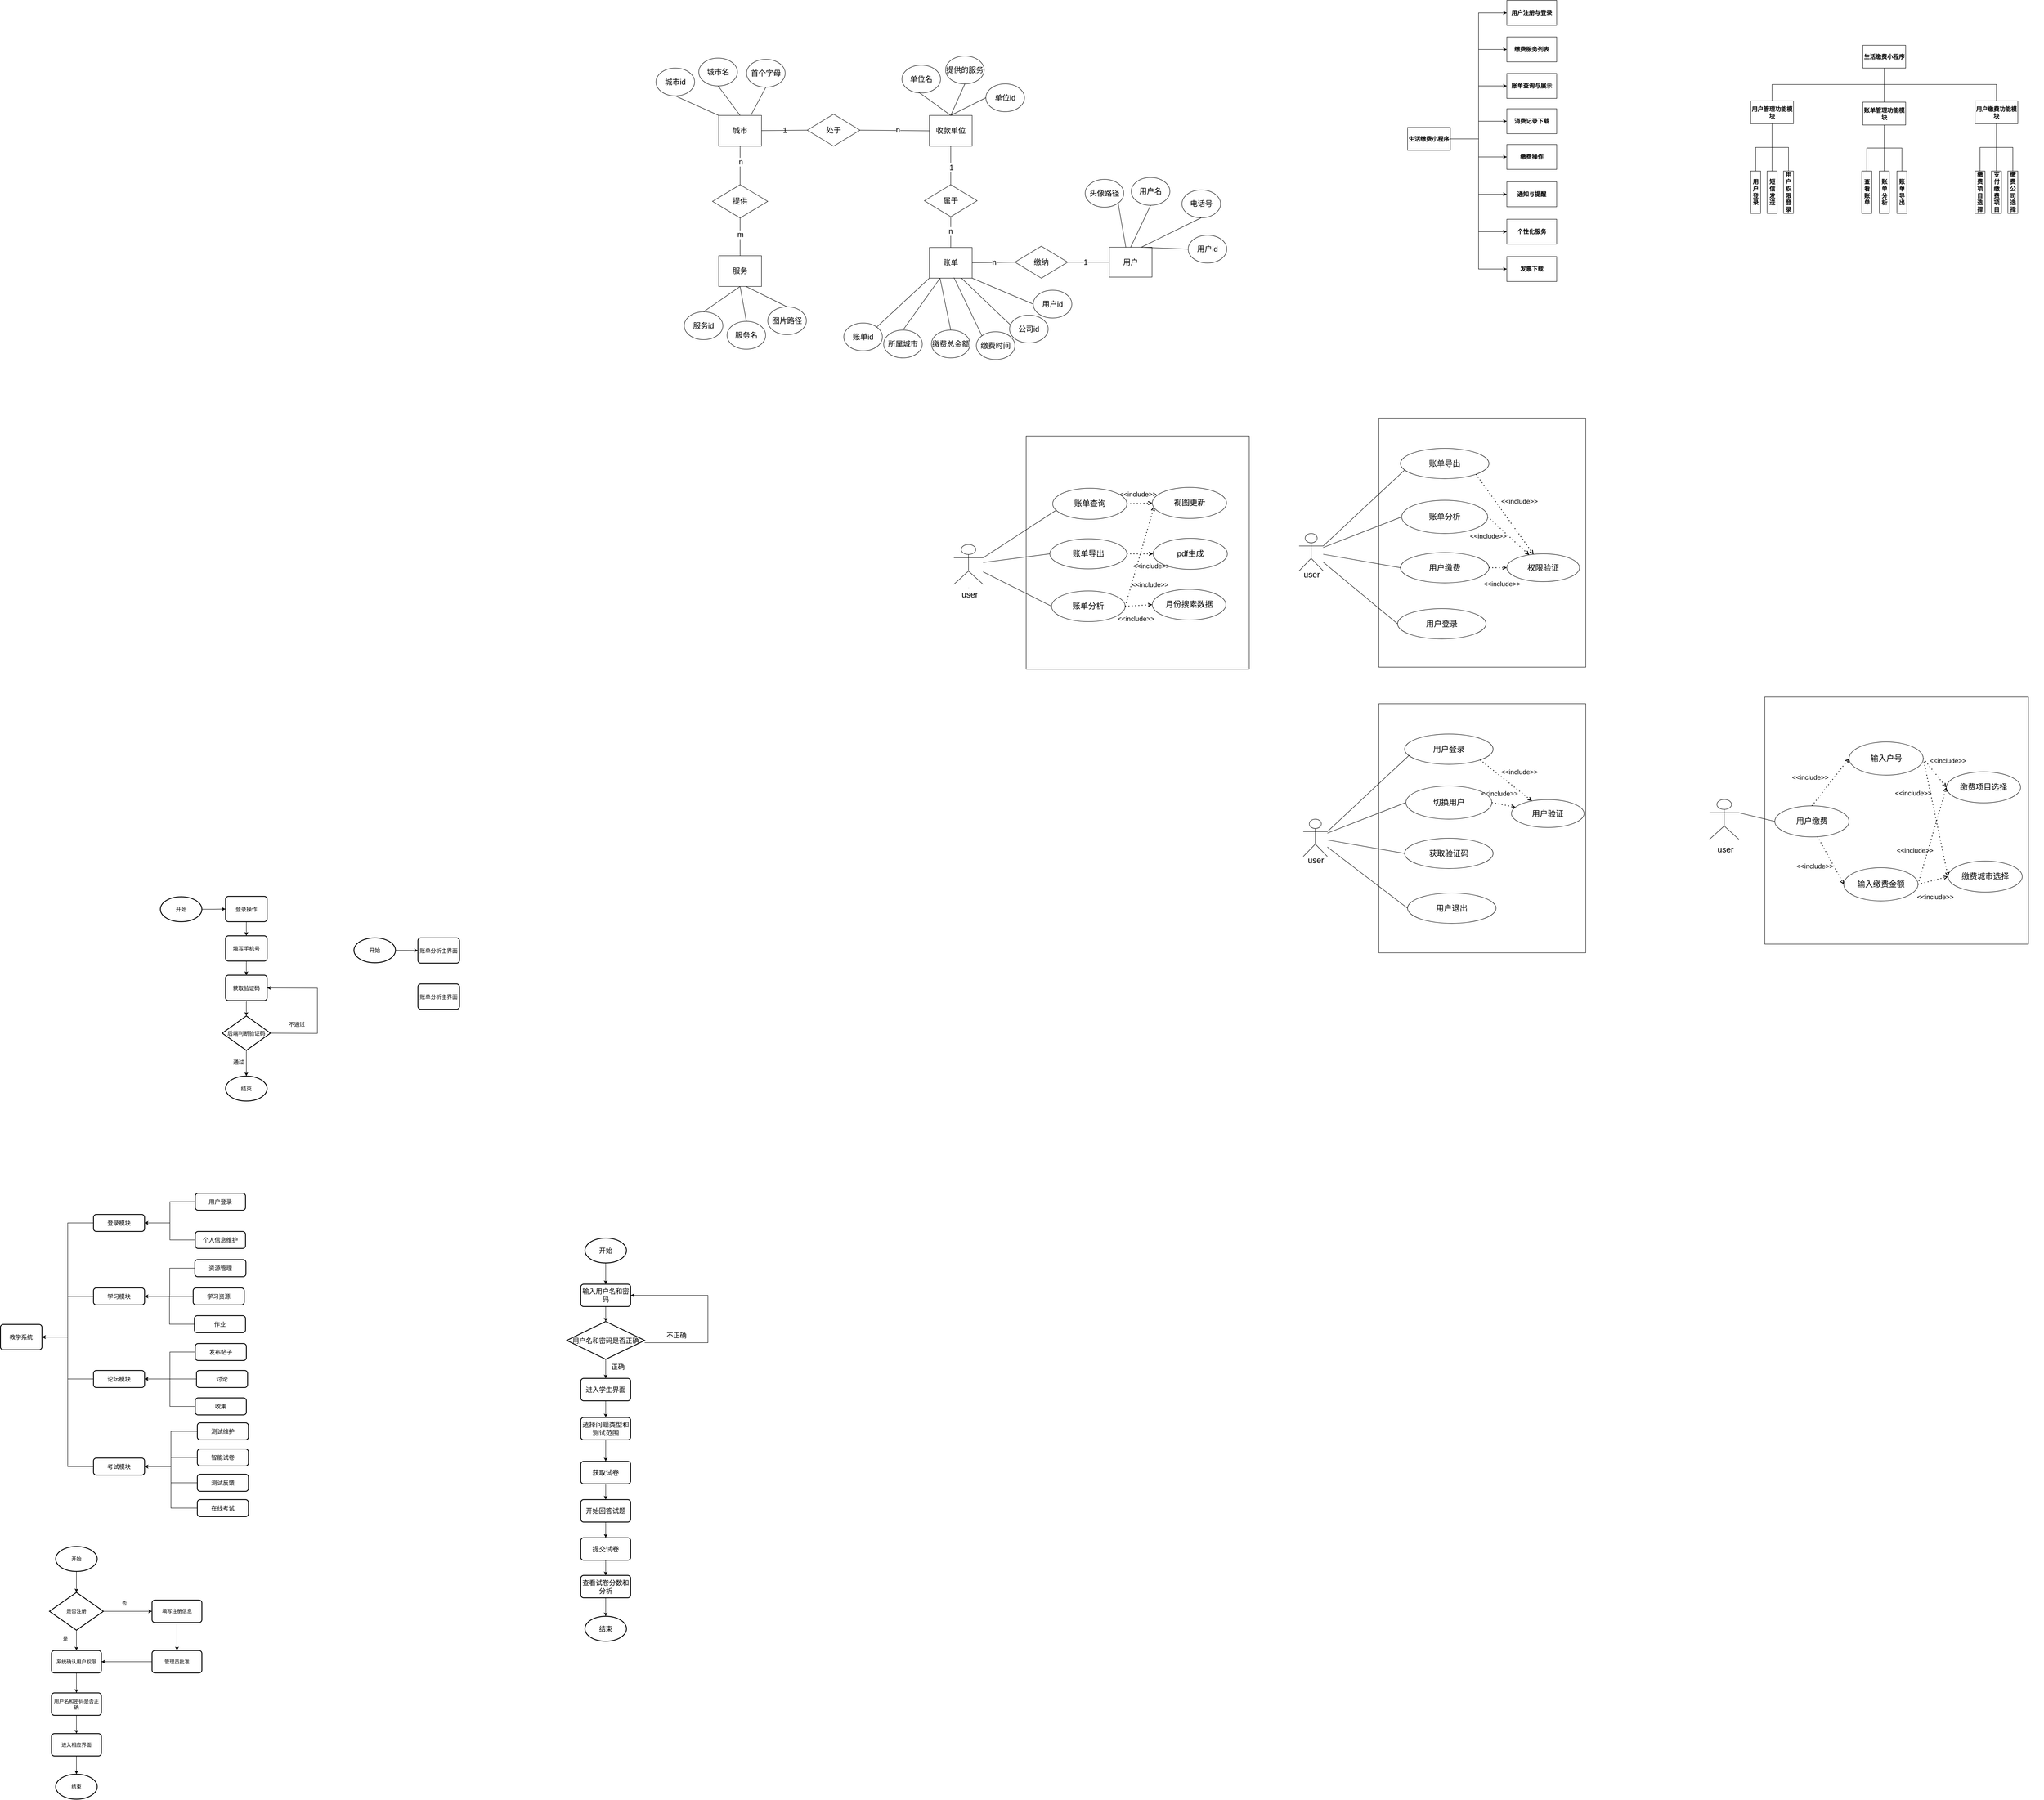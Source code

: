 <mxfile version="24.3.1" type="github">
  <diagram name="第 1 页" id="tUKBxdM7_xL5C1LiaCt_">
    <mxGraphModel dx="6194" dy="766" grid="0" gridSize="10" guides="1" tooltips="1" connect="1" arrows="1" fold="1" page="0" pageScale="1" pageWidth="827" pageHeight="1169" math="0" shadow="0">
      <root>
        <mxCell id="0" />
        <mxCell id="1" parent="0" />
        <mxCell id="L2CVsLjOSn7QCdIP_LNi-9" style="edgeStyle=orthogonalEdgeStyle;rounded=0;orthogonalLoop=1;jettySize=auto;html=1;entryX=0;entryY=0.5;entryDx=0;entryDy=0;" parent="1" source="L2CVsLjOSn7QCdIP_LNi-1" target="L2CVsLjOSn7QCdIP_LNi-2" edge="1">
          <mxGeometry relative="1" as="geometry" />
        </mxCell>
        <mxCell id="L2CVsLjOSn7QCdIP_LNi-10" style="edgeStyle=orthogonalEdgeStyle;rounded=0;orthogonalLoop=1;jettySize=auto;html=1;exitX=1;exitY=0.5;exitDx=0;exitDy=0;entryX=0;entryY=0.5;entryDx=0;entryDy=0;" parent="1" source="L2CVsLjOSn7QCdIP_LNi-1" target="L2CVsLjOSn7QCdIP_LNi-3" edge="1">
          <mxGeometry relative="1" as="geometry" />
        </mxCell>
        <mxCell id="L2CVsLjOSn7QCdIP_LNi-11" style="edgeStyle=orthogonalEdgeStyle;rounded=0;orthogonalLoop=1;jettySize=auto;html=1;exitX=1;exitY=0.5;exitDx=0;exitDy=0;entryX=0;entryY=0.5;entryDx=0;entryDy=0;" parent="1" source="L2CVsLjOSn7QCdIP_LNi-1" target="L2CVsLjOSn7QCdIP_LNi-4" edge="1">
          <mxGeometry relative="1" as="geometry" />
        </mxCell>
        <mxCell id="L2CVsLjOSn7QCdIP_LNi-12" style="edgeStyle=orthogonalEdgeStyle;rounded=0;orthogonalLoop=1;jettySize=auto;html=1;exitX=1;exitY=0.5;exitDx=0;exitDy=0;entryX=0;entryY=0.5;entryDx=0;entryDy=0;" parent="1" source="L2CVsLjOSn7QCdIP_LNi-1" target="L2CVsLjOSn7QCdIP_LNi-5" edge="1">
          <mxGeometry relative="1" as="geometry" />
        </mxCell>
        <mxCell id="L2CVsLjOSn7QCdIP_LNi-13" style="edgeStyle=orthogonalEdgeStyle;rounded=0;orthogonalLoop=1;jettySize=auto;html=1;exitX=1;exitY=0.5;exitDx=0;exitDy=0;entryX=0;entryY=0.5;entryDx=0;entryDy=0;" parent="1" source="L2CVsLjOSn7QCdIP_LNi-1" target="L2CVsLjOSn7QCdIP_LNi-6" edge="1">
          <mxGeometry relative="1" as="geometry" />
        </mxCell>
        <mxCell id="L2CVsLjOSn7QCdIP_LNi-14" style="edgeStyle=orthogonalEdgeStyle;rounded=0;orthogonalLoop=1;jettySize=auto;html=1;exitX=1;exitY=0.5;exitDx=0;exitDy=0;entryX=0;entryY=0.5;entryDx=0;entryDy=0;" parent="1" source="L2CVsLjOSn7QCdIP_LNi-1" target="L2CVsLjOSn7QCdIP_LNi-7" edge="1">
          <mxGeometry relative="1" as="geometry" />
        </mxCell>
        <mxCell id="L2CVsLjOSn7QCdIP_LNi-15" style="edgeStyle=orthogonalEdgeStyle;rounded=0;orthogonalLoop=1;jettySize=auto;html=1;exitX=1;exitY=0.5;exitDx=0;exitDy=0;entryX=0;entryY=0.5;entryDx=0;entryDy=0;" parent="1" source="L2CVsLjOSn7QCdIP_LNi-1" target="L2CVsLjOSn7QCdIP_LNi-8" edge="1">
          <mxGeometry relative="1" as="geometry" />
        </mxCell>
        <mxCell id="v-9v-QomNasKNrCwQyGU-2" style="edgeStyle=orthogonalEdgeStyle;rounded=0;orthogonalLoop=1;jettySize=auto;html=1;exitX=1;exitY=0.5;exitDx=0;exitDy=0;entryX=0;entryY=0.5;entryDx=0;entryDy=0;" parent="1" source="L2CVsLjOSn7QCdIP_LNi-1" target="v-9v-QomNasKNrCwQyGU-1" edge="1">
          <mxGeometry relative="1" as="geometry" />
        </mxCell>
        <mxCell id="L2CVsLjOSn7QCdIP_LNi-1" value="生活缴费小程序" style="rounded=0;whiteSpace=wrap;html=1;fontSize=14;fontStyle=1" parent="1" vertex="1">
          <mxGeometry x="-345" y="934" width="103" height="55" as="geometry" />
        </mxCell>
        <mxCell id="L2CVsLjOSn7QCdIP_LNi-2" value="&lt;p class=&quot;MsoNormal&quot; style=&quot;font-size: 14px;&quot;&gt;&lt;b style=&quot;font-size: 14px;&quot;&gt;&lt;font face=&quot;Segoe UI&quot; style=&quot;font-size: 14px;&quot;&gt;用户注册与登录&lt;/font&gt;&lt;/b&gt;&lt;/p&gt;" style="rounded=0;whiteSpace=wrap;html=1;fontSize=14;" parent="1" vertex="1">
          <mxGeometry x="-106" y="628" width="120" height="60" as="geometry" />
        </mxCell>
        <mxCell id="L2CVsLjOSn7QCdIP_LNi-3" value="&lt;p class=&quot;MsoNormal&quot; style=&quot;font-size: 14px;&quot;&gt;&lt;b style=&quot;font-size: 14px;&quot;&gt;缴费服务列表&lt;/b&gt;&lt;/p&gt;" style="rounded=0;whiteSpace=wrap;html=1;fontSize=14;" parent="1" vertex="1">
          <mxGeometry x="-106" y="716" width="120" height="60" as="geometry" />
        </mxCell>
        <mxCell id="L2CVsLjOSn7QCdIP_LNi-4" value="&lt;p class=&quot;MsoNormal&quot; style=&quot;font-size: 14px;&quot;&gt;&lt;b style=&quot;font-size: 14px;&quot;&gt;账单查询与展示&lt;/b&gt;&lt;/p&gt;" style="rounded=0;whiteSpace=wrap;html=1;fontSize=14;" parent="1" vertex="1">
          <mxGeometry x="-106" y="804" width="120" height="60" as="geometry" />
        </mxCell>
        <mxCell id="L2CVsLjOSn7QCdIP_LNi-5" value="&lt;p class=&quot;MsoNormal&quot; style=&quot;font-size: 14px;&quot;&gt;&lt;b style=&quot;font-size: 14px;&quot;&gt;&lt;font face=&quot;宋体&quot; style=&quot;font-size: 14px;&quot;&gt;消费记录下载&lt;/font&gt;&lt;/b&gt;&lt;/p&gt;" style="rounded=0;whiteSpace=wrap;html=1;fontSize=14;" parent="1" vertex="1">
          <mxGeometry x="-106" y="889" width="120" height="60" as="geometry" />
        </mxCell>
        <mxCell id="L2CVsLjOSn7QCdIP_LNi-6" value="&lt;p class=&quot;MsoNormal&quot; style=&quot;font-size: 14px;&quot;&gt;&lt;b style=&quot;font-size: 14px;&quot;&gt;缴费操作&lt;/b&gt;&lt;/p&gt;" style="rounded=0;whiteSpace=wrap;html=1;fontSize=14;" parent="1" vertex="1">
          <mxGeometry x="-106" y="975" width="120" height="60" as="geometry" />
        </mxCell>
        <mxCell id="L2CVsLjOSn7QCdIP_LNi-7" value="&lt;p class=&quot;MsoNormal&quot; style=&quot;font-size: 14px;&quot;&gt;&lt;b style=&quot;font-size: 14px;&quot;&gt;通知与提醒&lt;/b&gt;&lt;/p&gt;" style="rounded=0;whiteSpace=wrap;html=1;fontSize=14;" parent="1" vertex="1">
          <mxGeometry x="-106" y="1065" width="120" height="60" as="geometry" />
        </mxCell>
        <mxCell id="L2CVsLjOSn7QCdIP_LNi-8" value="&lt;p class=&quot;MsoNormal&quot; style=&quot;font-size: 14px;&quot;&gt;&lt;b style=&quot;font-size: 14px;&quot;&gt;个性化服务&lt;/b&gt;&lt;/p&gt;" style="rounded=0;whiteSpace=wrap;html=1;fontSize=14;" parent="1" vertex="1">
          <mxGeometry x="-106" y="1155" width="120" height="60" as="geometry" />
        </mxCell>
        <mxCell id="v-9v-QomNasKNrCwQyGU-1" value="&lt;p class=&quot;MsoNormal&quot; style=&quot;font-size: 14px;&quot;&gt;&lt;b&gt;发票下载&lt;/b&gt;&lt;/p&gt;" style="rounded=0;whiteSpace=wrap;html=1;fontSize=14;" parent="1" vertex="1">
          <mxGeometry x="-106" y="1245" width="120" height="60" as="geometry" />
        </mxCell>
        <mxCell id="68sZiEqwBh2bfW3YKWfS-41" style="edgeStyle=orthogonalEdgeStyle;rounded=0;orthogonalLoop=1;jettySize=auto;html=1;endArrow=none;endFill=0;" edge="1" parent="1" source="68sZiEqwBh2bfW3YKWfS-1" target="68sZiEqwBh2bfW3YKWfS-3">
          <mxGeometry relative="1" as="geometry" />
        </mxCell>
        <mxCell id="68sZiEqwBh2bfW3YKWfS-42" style="edgeStyle=orthogonalEdgeStyle;rounded=0;orthogonalLoop=1;jettySize=auto;html=1;exitX=0.5;exitY=1;exitDx=0;exitDy=0;endArrow=none;endFill=0;" edge="1" parent="1" source="68sZiEqwBh2bfW3YKWfS-1" target="68sZiEqwBh2bfW3YKWfS-2">
          <mxGeometry relative="1" as="geometry" />
        </mxCell>
        <mxCell id="68sZiEqwBh2bfW3YKWfS-43" style="edgeStyle=orthogonalEdgeStyle;rounded=0;orthogonalLoop=1;jettySize=auto;html=1;exitX=0.5;exitY=1;exitDx=0;exitDy=0;endArrow=none;endFill=0;" edge="1" parent="1" source="68sZiEqwBh2bfW3YKWfS-1" target="68sZiEqwBh2bfW3YKWfS-4">
          <mxGeometry relative="1" as="geometry" />
        </mxCell>
        <mxCell id="68sZiEqwBh2bfW3YKWfS-1" value="生活缴费小程序" style="rounded=0;whiteSpace=wrap;html=1;fontSize=14;fontStyle=1" vertex="1" parent="1">
          <mxGeometry x="751" y="736" width="103" height="55" as="geometry" />
        </mxCell>
        <mxCell id="68sZiEqwBh2bfW3YKWfS-45" style="edgeStyle=orthogonalEdgeStyle;rounded=0;orthogonalLoop=1;jettySize=auto;html=1;exitX=0.5;exitY=1;exitDx=0;exitDy=0;entryX=0.5;entryY=0;entryDx=0;entryDy=0;endArrow=none;endFill=0;" edge="1" parent="1" source="68sZiEqwBh2bfW3YKWfS-2" target="68sZiEqwBh2bfW3YKWfS-17">
          <mxGeometry relative="1" as="geometry" />
        </mxCell>
        <mxCell id="68sZiEqwBh2bfW3YKWfS-46" style="edgeStyle=orthogonalEdgeStyle;rounded=0;orthogonalLoop=1;jettySize=auto;html=1;exitX=0.5;exitY=1;exitDx=0;exitDy=0;entryX=0.5;entryY=0;entryDx=0;entryDy=0;endArrow=none;endFill=0;" edge="1" parent="1" source="68sZiEqwBh2bfW3YKWfS-2" target="68sZiEqwBh2bfW3YKWfS-24">
          <mxGeometry relative="1" as="geometry" />
        </mxCell>
        <mxCell id="68sZiEqwBh2bfW3YKWfS-47" style="edgeStyle=orthogonalEdgeStyle;rounded=0;orthogonalLoop=1;jettySize=auto;html=1;exitX=0.5;exitY=1;exitDx=0;exitDy=0;entryX=0.5;entryY=0;entryDx=0;entryDy=0;endArrow=none;endFill=0;" edge="1" parent="1" source="68sZiEqwBh2bfW3YKWfS-2" target="68sZiEqwBh2bfW3YKWfS-18">
          <mxGeometry relative="1" as="geometry" />
        </mxCell>
        <mxCell id="68sZiEqwBh2bfW3YKWfS-2" value="用户管理功能模块" style="rounded=0;whiteSpace=wrap;html=1;fontSize=14;fontStyle=1" vertex="1" parent="1">
          <mxGeometry x="481" y="870" width="103" height="55" as="geometry" />
        </mxCell>
        <mxCell id="68sZiEqwBh2bfW3YKWfS-48" style="edgeStyle=orthogonalEdgeStyle;rounded=0;orthogonalLoop=1;jettySize=auto;html=1;exitX=0.5;exitY=1;exitDx=0;exitDy=0;entryX=0.5;entryY=0;entryDx=0;entryDy=0;endArrow=none;endFill=0;" edge="1" parent="1" source="68sZiEqwBh2bfW3YKWfS-3" target="68sZiEqwBh2bfW3YKWfS-20">
          <mxGeometry relative="1" as="geometry" />
        </mxCell>
        <mxCell id="68sZiEqwBh2bfW3YKWfS-49" style="edgeStyle=orthogonalEdgeStyle;rounded=0;orthogonalLoop=1;jettySize=auto;html=1;exitX=0.5;exitY=1;exitDx=0;exitDy=0;entryX=0.5;entryY=0;entryDx=0;entryDy=0;endArrow=none;endFill=0;" edge="1" parent="1" source="68sZiEqwBh2bfW3YKWfS-3" target="68sZiEqwBh2bfW3YKWfS-19">
          <mxGeometry relative="1" as="geometry" />
        </mxCell>
        <mxCell id="68sZiEqwBh2bfW3YKWfS-50" style="edgeStyle=orthogonalEdgeStyle;rounded=0;orthogonalLoop=1;jettySize=auto;html=1;exitX=0.5;exitY=1;exitDx=0;exitDy=0;entryX=0.5;entryY=0;entryDx=0;entryDy=0;endArrow=none;endFill=0;" edge="1" parent="1" source="68sZiEqwBh2bfW3YKWfS-3" target="68sZiEqwBh2bfW3YKWfS-21">
          <mxGeometry relative="1" as="geometry" />
        </mxCell>
        <mxCell id="68sZiEqwBh2bfW3YKWfS-3" value="账单管理功能模块" style="rounded=0;whiteSpace=wrap;html=1;fontSize=14;fontStyle=1" vertex="1" parent="1">
          <mxGeometry x="751" y="873" width="103" height="55" as="geometry" />
        </mxCell>
        <mxCell id="68sZiEqwBh2bfW3YKWfS-52" style="edgeStyle=orthogonalEdgeStyle;rounded=0;orthogonalLoop=1;jettySize=auto;html=1;exitX=0.5;exitY=1;exitDx=0;exitDy=0;entryX=0.5;entryY=0;entryDx=0;entryDy=0;endArrow=none;endFill=0;" edge="1" parent="1" source="68sZiEqwBh2bfW3YKWfS-4" target="68sZiEqwBh2bfW3YKWfS-14">
          <mxGeometry relative="1" as="geometry" />
        </mxCell>
        <mxCell id="68sZiEqwBh2bfW3YKWfS-53" style="edgeStyle=orthogonalEdgeStyle;rounded=0;orthogonalLoop=1;jettySize=auto;html=1;exitX=0.5;exitY=1;exitDx=0;exitDy=0;entryX=0.5;entryY=0;entryDx=0;entryDy=0;endArrow=none;endFill=0;" edge="1" parent="1" source="68sZiEqwBh2bfW3YKWfS-4" target="68sZiEqwBh2bfW3YKWfS-12">
          <mxGeometry relative="1" as="geometry" />
        </mxCell>
        <mxCell id="68sZiEqwBh2bfW3YKWfS-54" style="edgeStyle=orthogonalEdgeStyle;rounded=0;orthogonalLoop=1;jettySize=auto;html=1;exitX=0.5;exitY=1;exitDx=0;exitDy=0;entryX=0.5;entryY=0;entryDx=0;entryDy=0;endArrow=none;endFill=0;" edge="1" parent="1" source="68sZiEqwBh2bfW3YKWfS-4" target="68sZiEqwBh2bfW3YKWfS-13">
          <mxGeometry relative="1" as="geometry" />
        </mxCell>
        <mxCell id="68sZiEqwBh2bfW3YKWfS-4" value="用户缴费功能模块" style="rounded=0;whiteSpace=wrap;html=1;fontSize=14;fontStyle=1" vertex="1" parent="1">
          <mxGeometry x="1021" y="870" width="103" height="55" as="geometry" />
        </mxCell>
        <mxCell id="68sZiEqwBh2bfW3YKWfS-12" value="缴费项目选择" style="rounded=0;whiteSpace=wrap;html=1;fontSize=14;fontStyle=1" vertex="1" parent="1">
          <mxGeometry x="1021" y="1039" width="24" height="102" as="geometry" />
        </mxCell>
        <mxCell id="68sZiEqwBh2bfW3YKWfS-13" value="缴费公司选择" style="rounded=0;whiteSpace=wrap;html=1;fontSize=14;fontStyle=1" vertex="1" parent="1">
          <mxGeometry x="1100" y="1039" width="24" height="102" as="geometry" />
        </mxCell>
        <mxCell id="68sZiEqwBh2bfW3YKWfS-14" value="支付缴费项目" style="rounded=0;whiteSpace=wrap;html=1;fontSize=14;fontStyle=1" vertex="1" parent="1">
          <mxGeometry x="1060.5" y="1039" width="24" height="102" as="geometry" />
        </mxCell>
        <mxCell id="68sZiEqwBh2bfW3YKWfS-17" value="用户登录" style="rounded=0;whiteSpace=wrap;html=1;fontSize=14;fontStyle=1" vertex="1" parent="1">
          <mxGeometry x="481" y="1039" width="24" height="102" as="geometry" />
        </mxCell>
        <mxCell id="68sZiEqwBh2bfW3YKWfS-18" value="用户权限登录" style="rounded=0;whiteSpace=wrap;html=1;fontSize=14;fontStyle=1" vertex="1" parent="1">
          <mxGeometry x="560" y="1039" width="24" height="102" as="geometry" />
        </mxCell>
        <mxCell id="68sZiEqwBh2bfW3YKWfS-19" value="查看账单" style="rounded=0;whiteSpace=wrap;html=1;fontSize=14;fontStyle=1" vertex="1" parent="1">
          <mxGeometry x="748.5" y="1039" width="24" height="102" as="geometry" />
        </mxCell>
        <mxCell id="68sZiEqwBh2bfW3YKWfS-20" value="账单分析" style="rounded=0;whiteSpace=wrap;html=1;fontSize=14;fontStyle=1" vertex="1" parent="1">
          <mxGeometry x="790.5" y="1039" width="24" height="102" as="geometry" />
        </mxCell>
        <mxCell id="68sZiEqwBh2bfW3YKWfS-21" value="账单导出" style="rounded=0;whiteSpace=wrap;html=1;fontSize=14;fontStyle=1" vertex="1" parent="1">
          <mxGeometry x="833" y="1039" width="24" height="102" as="geometry" />
        </mxCell>
        <mxCell id="68sZiEqwBh2bfW3YKWfS-24" value="短信发送" style="rounded=0;whiteSpace=wrap;html=1;fontSize=14;fontStyle=1" vertex="1" parent="1">
          <mxGeometry x="520.5" y="1039" width="24" height="102" as="geometry" />
        </mxCell>
        <mxCell id="68sZiEqwBh2bfW3YKWfS-88" style="edgeStyle=orthogonalEdgeStyle;rounded=0;orthogonalLoop=1;jettySize=auto;html=1;endArrow=none;endFill=0;fontSize=18;" edge="1" parent="1" source="68sZiEqwBh2bfW3YKWfS-55" target="68sZiEqwBh2bfW3YKWfS-87">
          <mxGeometry relative="1" as="geometry" />
        </mxCell>
        <mxCell id="68sZiEqwBh2bfW3YKWfS-90" value="n" style="edgeLabel;html=1;align=center;verticalAlign=middle;resizable=0;points=[];fontSize=18;" vertex="1" connectable="0" parent="68sZiEqwBh2bfW3YKWfS-88">
          <mxGeometry x="-0.189" y="1" relative="1" as="geometry">
            <mxPoint as="offset" />
          </mxGeometry>
        </mxCell>
        <mxCell id="68sZiEqwBh2bfW3YKWfS-55" value="城市" style="rounded=0;whiteSpace=wrap;html=1;fontSize=18;" vertex="1" parent="1">
          <mxGeometry x="-2003" y="905" width="103" height="74" as="geometry" />
        </mxCell>
        <mxCell id="68sZiEqwBh2bfW3YKWfS-56" value="服务" style="rounded=0;whiteSpace=wrap;html=1;fontSize=18;" vertex="1" parent="1">
          <mxGeometry x="-2003" y="1243" width="103" height="74" as="geometry" />
        </mxCell>
        <mxCell id="68sZiEqwBh2bfW3YKWfS-57" value="收款单位" style="rounded=0;whiteSpace=wrap;html=1;fontSize=18;" vertex="1" parent="1">
          <mxGeometry x="-1496" y="905" width="103" height="74" as="geometry" />
        </mxCell>
        <mxCell id="68sZiEqwBh2bfW3YKWfS-58" value="用户" style="rounded=0;whiteSpace=wrap;html=1;fontSize=18;" vertex="1" parent="1">
          <mxGeometry x="-1063" y="1222.5" width="103" height="72" as="geometry" />
        </mxCell>
        <mxCell id="68sZiEqwBh2bfW3YKWfS-59" value="账单" style="rounded=0;whiteSpace=wrap;html=1;fontSize=18;" vertex="1" parent="1">
          <mxGeometry x="-1496" y="1223" width="103" height="74" as="geometry" />
        </mxCell>
        <mxCell id="68sZiEqwBh2bfW3YKWfS-60" value="城市id" style="ellipse;whiteSpace=wrap;html=1;fontSize=18;" vertex="1" parent="1">
          <mxGeometry x="-2154" y="791" width="93" height="67" as="geometry" />
        </mxCell>
        <mxCell id="68sZiEqwBh2bfW3YKWfS-61" value="城市名" style="ellipse;whiteSpace=wrap;html=1;fontSize=18;" vertex="1" parent="1">
          <mxGeometry x="-2051" y="767" width="93" height="67" as="geometry" />
        </mxCell>
        <mxCell id="68sZiEqwBh2bfW3YKWfS-62" value="服务id" style="ellipse;whiteSpace=wrap;html=1;fontSize=18;" vertex="1" parent="1">
          <mxGeometry x="-2086" y="1378" width="93" height="67" as="geometry" />
        </mxCell>
        <mxCell id="68sZiEqwBh2bfW3YKWfS-63" value="用户id" style="ellipse;whiteSpace=wrap;html=1;fontSize=18;" vertex="1" parent="1">
          <mxGeometry x="-873" y="1193.5" width="93" height="67" as="geometry" />
        </mxCell>
        <mxCell id="68sZiEqwBh2bfW3YKWfS-64" value="所属城市" style="ellipse;whiteSpace=wrap;html=1;fontSize=18;" vertex="1" parent="1">
          <mxGeometry x="-1606" y="1422" width="93" height="67" as="geometry" />
        </mxCell>
        <mxCell id="68sZiEqwBh2bfW3YKWfS-65" value="账单id" style="ellipse;whiteSpace=wrap;html=1;fontSize=18;" vertex="1" parent="1">
          <mxGeometry x="-1702" y="1405" width="93" height="67" as="geometry" />
        </mxCell>
        <mxCell id="68sZiEqwBh2bfW3YKWfS-66" value="单位id" style="ellipse;whiteSpace=wrap;html=1;fontSize=18;" vertex="1" parent="1">
          <mxGeometry x="-1360" y="829" width="93" height="67" as="geometry" />
        </mxCell>
        <mxCell id="68sZiEqwBh2bfW3YKWfS-67" value="首个字母" style="ellipse;whiteSpace=wrap;html=1;fontSize=18;" vertex="1" parent="1">
          <mxGeometry x="-1936" y="770" width="93" height="67" as="geometry" />
        </mxCell>
        <mxCell id="68sZiEqwBh2bfW3YKWfS-68" value="单位名" style="ellipse;whiteSpace=wrap;html=1;fontSize=18;" vertex="1" parent="1">
          <mxGeometry x="-1562" y="784" width="93" height="67" as="geometry" />
        </mxCell>
        <mxCell id="68sZiEqwBh2bfW3YKWfS-69" value="用户名" style="ellipse;whiteSpace=wrap;html=1;fontSize=18;" vertex="1" parent="1">
          <mxGeometry x="-1010" y="1054.5" width="93" height="67" as="geometry" />
        </mxCell>
        <mxCell id="68sZiEqwBh2bfW3YKWfS-70" value="图片路径" style="ellipse;whiteSpace=wrap;html=1;fontSize=18;" vertex="1" parent="1">
          <mxGeometry x="-1885" y="1366" width="93" height="67" as="geometry" />
        </mxCell>
        <mxCell id="68sZiEqwBh2bfW3YKWfS-71" value="服务名" style="ellipse;whiteSpace=wrap;html=1;fontSize=18;" vertex="1" parent="1">
          <mxGeometry x="-1983" y="1401" width="93" height="67" as="geometry" />
        </mxCell>
        <mxCell id="68sZiEqwBh2bfW3YKWfS-72" value="电话号" style="ellipse;whiteSpace=wrap;html=1;fontSize=18;" vertex="1" parent="1">
          <mxGeometry x="-888" y="1084.5" width="93" height="67" as="geometry" />
        </mxCell>
        <mxCell id="68sZiEqwBh2bfW3YKWfS-73" value="提供的服务" style="ellipse;whiteSpace=wrap;html=1;fontSize=18;" vertex="1" parent="1">
          <mxGeometry x="-1457" y="762" width="93" height="67" as="geometry" />
        </mxCell>
        <mxCell id="68sZiEqwBh2bfW3YKWfS-74" value="头像路径" style="ellipse;whiteSpace=wrap;html=1;fontSize=18;" vertex="1" parent="1">
          <mxGeometry x="-1121" y="1059" width="93" height="67" as="geometry" />
        </mxCell>
        <mxCell id="68sZiEqwBh2bfW3YKWfS-79" value="用户id" style="ellipse;whiteSpace=wrap;html=1;fontSize=18;" vertex="1" parent="1">
          <mxGeometry x="-1246" y="1326" width="93" height="67" as="geometry" />
        </mxCell>
        <mxCell id="68sZiEqwBh2bfW3YKWfS-80" value="缴费时间" style="ellipse;whiteSpace=wrap;html=1;fontSize=18;" vertex="1" parent="1">
          <mxGeometry x="-1383" y="1426" width="93" height="67" as="geometry" />
        </mxCell>
        <mxCell id="68sZiEqwBh2bfW3YKWfS-81" value="公司id" style="ellipse;whiteSpace=wrap;html=1;fontSize=18;" vertex="1" parent="1">
          <mxGeometry x="-1303" y="1386" width="93" height="67" as="geometry" />
        </mxCell>
        <mxCell id="68sZiEqwBh2bfW3YKWfS-82" value="缴费总金额" style="ellipse;whiteSpace=wrap;html=1;fontSize=18;" vertex="1" parent="1">
          <mxGeometry x="-1491" y="1422" width="93" height="67" as="geometry" />
        </mxCell>
        <mxCell id="68sZiEqwBh2bfW3YKWfS-84" value="" style="endArrow=none;html=1;rounded=0;entryX=0.5;entryY=1;entryDx=0;entryDy=0;exitX=0;exitY=0;exitDx=0;exitDy=0;fontSize=18;" edge="1" parent="1" source="68sZiEqwBh2bfW3YKWfS-55" target="68sZiEqwBh2bfW3YKWfS-60">
          <mxGeometry width="50" height="50" relative="1" as="geometry">
            <mxPoint x="-2105" y="1075" as="sourcePoint" />
            <mxPoint x="-2055" y="1025" as="targetPoint" />
          </mxGeometry>
        </mxCell>
        <mxCell id="68sZiEqwBh2bfW3YKWfS-85" value="" style="endArrow=none;html=1;rounded=0;entryX=0.5;entryY=1;entryDx=0;entryDy=0;exitX=0.5;exitY=0;exitDx=0;exitDy=0;fontSize=18;" edge="1" parent="1" source="68sZiEqwBh2bfW3YKWfS-55" target="68sZiEqwBh2bfW3YKWfS-61">
          <mxGeometry width="50" height="50" relative="1" as="geometry">
            <mxPoint x="-1837" y="958" as="sourcePoint" />
            <mxPoint x="-1787" y="908" as="targetPoint" />
          </mxGeometry>
        </mxCell>
        <mxCell id="68sZiEqwBh2bfW3YKWfS-86" value="" style="endArrow=none;html=1;rounded=0;entryX=0.5;entryY=1;entryDx=0;entryDy=0;exitX=0.75;exitY=0;exitDx=0;exitDy=0;fontSize=18;" edge="1" parent="1" source="68sZiEqwBh2bfW3YKWfS-55" target="68sZiEqwBh2bfW3YKWfS-67">
          <mxGeometry width="50" height="50" relative="1" as="geometry">
            <mxPoint x="-1493" y="1012" as="sourcePoint" />
            <mxPoint x="-1443" y="962" as="targetPoint" />
          </mxGeometry>
        </mxCell>
        <mxCell id="68sZiEqwBh2bfW3YKWfS-89" style="edgeStyle=orthogonalEdgeStyle;rounded=0;orthogonalLoop=1;jettySize=auto;html=1;exitX=0.5;exitY=1;exitDx=0;exitDy=0;endArrow=none;endFill=0;fontSize=18;" edge="1" parent="1" source="68sZiEqwBh2bfW3YKWfS-87" target="68sZiEqwBh2bfW3YKWfS-56">
          <mxGeometry relative="1" as="geometry" />
        </mxCell>
        <mxCell id="68sZiEqwBh2bfW3YKWfS-91" value="m" style="edgeLabel;html=1;align=center;verticalAlign=middle;resizable=0;points=[];fontSize=18;" vertex="1" connectable="0" parent="68sZiEqwBh2bfW3YKWfS-89">
          <mxGeometry x="-0.109" relative="1" as="geometry">
            <mxPoint y="-1" as="offset" />
          </mxGeometry>
        </mxCell>
        <mxCell id="68sZiEqwBh2bfW3YKWfS-87" value="提供" style="rhombus;whiteSpace=wrap;html=1;fontSize=18;" vertex="1" parent="1">
          <mxGeometry x="-2018" y="1072" width="133" height="80" as="geometry" />
        </mxCell>
        <mxCell id="68sZiEqwBh2bfW3YKWfS-92" value="" style="endArrow=none;html=1;rounded=0;entryX=0.5;entryY=1;entryDx=0;entryDy=0;exitX=0.5;exitY=0;exitDx=0;exitDy=0;fontSize=18;" edge="1" parent="1" source="68sZiEqwBh2bfW3YKWfS-62" target="68sZiEqwBh2bfW3YKWfS-56">
          <mxGeometry width="50" height="50" relative="1" as="geometry">
            <mxPoint x="-2178" y="1344" as="sourcePoint" />
            <mxPoint x="-2128" y="1294" as="targetPoint" />
          </mxGeometry>
        </mxCell>
        <mxCell id="68sZiEqwBh2bfW3YKWfS-93" value="" style="endArrow=none;html=1;rounded=0;entryX=0.5;entryY=1;entryDx=0;entryDy=0;exitX=0.5;exitY=0;exitDx=0;exitDy=0;fontSize=18;" edge="1" parent="1" source="68sZiEqwBh2bfW3YKWfS-71" target="68sZiEqwBh2bfW3YKWfS-56">
          <mxGeometry width="50" height="50" relative="1" as="geometry">
            <mxPoint x="-1978" y="1580" as="sourcePoint" />
            <mxPoint x="-1928" y="1530" as="targetPoint" />
          </mxGeometry>
        </mxCell>
        <mxCell id="68sZiEqwBh2bfW3YKWfS-94" value="" style="endArrow=none;html=1;rounded=0;entryX=0.633;entryY=0.996;entryDx=0;entryDy=0;entryPerimeter=0;exitX=0.5;exitY=0;exitDx=0;exitDy=0;fontSize=18;" edge="1" parent="1" source="68sZiEqwBh2bfW3YKWfS-70" target="68sZiEqwBh2bfW3YKWfS-56">
          <mxGeometry width="50" height="50" relative="1" as="geometry">
            <mxPoint x="-1827" y="1379" as="sourcePoint" />
            <mxPoint x="-1777" y="1329" as="targetPoint" />
          </mxGeometry>
        </mxCell>
        <mxCell id="68sZiEqwBh2bfW3YKWfS-95" value="" style="endArrow=none;html=1;rounded=0;entryX=1;entryY=1;entryDx=0;entryDy=0;exitX=0.388;exitY=0;exitDx=0;exitDy=0;exitPerimeter=0;fontSize=18;" edge="1" parent="1" source="68sZiEqwBh2bfW3YKWfS-58" target="68sZiEqwBh2bfW3YKWfS-74">
          <mxGeometry width="50" height="50" relative="1" as="geometry">
            <mxPoint x="-1171" y="1338.5" as="sourcePoint" />
            <mxPoint x="-1121" y="1288.5" as="targetPoint" />
          </mxGeometry>
        </mxCell>
        <mxCell id="68sZiEqwBh2bfW3YKWfS-96" value="" style="endArrow=none;html=1;rounded=0;entryX=0.5;entryY=1;entryDx=0;entryDy=0;exitX=0.5;exitY=0;exitDx=0;exitDy=0;fontSize=18;" edge="1" parent="1" source="68sZiEqwBh2bfW3YKWfS-58" target="68sZiEqwBh2bfW3YKWfS-69">
          <mxGeometry width="50" height="50" relative="1" as="geometry">
            <mxPoint x="-1117" y="1435.5" as="sourcePoint" />
            <mxPoint x="-1067" y="1385.5" as="targetPoint" />
          </mxGeometry>
        </mxCell>
        <mxCell id="68sZiEqwBh2bfW3YKWfS-97" value="" style="endArrow=none;html=1;rounded=0;entryX=0.5;entryY=1;entryDx=0;entryDy=0;exitX=0.75;exitY=0;exitDx=0;exitDy=0;fontSize=18;" edge="1" parent="1" source="68sZiEqwBh2bfW3YKWfS-58" target="68sZiEqwBh2bfW3YKWfS-72">
          <mxGeometry width="50" height="50" relative="1" as="geometry">
            <mxPoint x="-1024" y="1409.5" as="sourcePoint" />
            <mxPoint x="-974" y="1359.5" as="targetPoint" />
          </mxGeometry>
        </mxCell>
        <mxCell id="68sZiEqwBh2bfW3YKWfS-98" value="" style="endArrow=none;html=1;rounded=0;entryX=0;entryY=0.5;entryDx=0;entryDy=0;exitX=0.75;exitY=0;exitDx=0;exitDy=0;fontSize=18;" edge="1" parent="1" source="68sZiEqwBh2bfW3YKWfS-58" target="68sZiEqwBh2bfW3YKWfS-63">
          <mxGeometry width="50" height="50" relative="1" as="geometry">
            <mxPoint x="-973" y="1394.5" as="sourcePoint" />
            <mxPoint x="-923" y="1344.5" as="targetPoint" />
          </mxGeometry>
        </mxCell>
        <mxCell id="68sZiEqwBh2bfW3YKWfS-99" value="" style="endArrow=none;html=1;rounded=0;entryX=0.433;entryY=0.97;entryDx=0;entryDy=0;entryPerimeter=0;exitX=0.5;exitY=0;exitDx=0;exitDy=0;fontSize=18;" edge="1" parent="1" source="68sZiEqwBh2bfW3YKWfS-57" target="68sZiEqwBh2bfW3YKWfS-68">
          <mxGeometry width="50" height="50" relative="1" as="geometry">
            <mxPoint x="-1471" y="885" as="sourcePoint" />
            <mxPoint x="-1421" y="835" as="targetPoint" />
          </mxGeometry>
        </mxCell>
        <mxCell id="68sZiEqwBh2bfW3YKWfS-100" value="" style="endArrow=none;html=1;rounded=0;entryX=0.5;entryY=1;entryDx=0;entryDy=0;exitX=0.5;exitY=0;exitDx=0;exitDy=0;fontSize=18;" edge="1" parent="1" source="68sZiEqwBh2bfW3YKWfS-57" target="68sZiEqwBh2bfW3YKWfS-73">
          <mxGeometry width="50" height="50" relative="1" as="geometry">
            <mxPoint x="-1557" y="1150" as="sourcePoint" />
            <mxPoint x="-1507" y="1100" as="targetPoint" />
          </mxGeometry>
        </mxCell>
        <mxCell id="68sZiEqwBh2bfW3YKWfS-101" value="" style="endArrow=none;html=1;rounded=0;entryX=0;entryY=0.5;entryDx=0;entryDy=0;exitX=0.5;exitY=0;exitDx=0;exitDy=0;fontSize=18;" edge="1" parent="1" source="68sZiEqwBh2bfW3YKWfS-57" target="68sZiEqwBh2bfW3YKWfS-66">
          <mxGeometry width="50" height="50" relative="1" as="geometry">
            <mxPoint x="-1404" y="1087" as="sourcePoint" />
            <mxPoint x="-1354" y="1037" as="targetPoint" />
          </mxGeometry>
        </mxCell>
        <mxCell id="68sZiEqwBh2bfW3YKWfS-102" value="处于" style="rhombus;whiteSpace=wrap;html=1;fontSize=18;direction=west;" vertex="1" parent="1">
          <mxGeometry x="-1790" y="902" width="127" height="77" as="geometry" />
        </mxCell>
        <mxCell id="68sZiEqwBh2bfW3YKWfS-103" value="" style="endArrow=none;html=1;rounded=0;entryX=1;entryY=0.5;entryDx=0;entryDy=0;fontSize=18;" edge="1" parent="1" source="68sZiEqwBh2bfW3YKWfS-55" target="68sZiEqwBh2bfW3YKWfS-102">
          <mxGeometry width="50" height="50" relative="1" as="geometry">
            <mxPoint x="-1817" y="1074" as="sourcePoint" />
            <mxPoint x="-1767" y="1024" as="targetPoint" />
          </mxGeometry>
        </mxCell>
        <mxCell id="68sZiEqwBh2bfW3YKWfS-104" value="1" style="text;html=1;align=center;verticalAlign=middle;resizable=0;points=[];autosize=1;strokeColor=none;fillColor=none;fontSize=18;" vertex="1" parent="1">
          <mxGeometry x="-1858" y="924" width="28" height="34" as="geometry" />
        </mxCell>
        <mxCell id="68sZiEqwBh2bfW3YKWfS-105" value="" style="endArrow=none;html=1;rounded=0;entryX=0;entryY=0.5;entryDx=0;entryDy=0;exitX=0;exitY=0.5;exitDx=0;exitDy=0;fontSize=18;" edge="1" parent="1" source="68sZiEqwBh2bfW3YKWfS-102" target="68sZiEqwBh2bfW3YKWfS-57">
          <mxGeometry width="50" height="50" relative="1" as="geometry">
            <mxPoint x="-1612" y="1124" as="sourcePoint" />
            <mxPoint x="-1562" y="1074" as="targetPoint" />
          </mxGeometry>
        </mxCell>
        <mxCell id="68sZiEqwBh2bfW3YKWfS-106" value="n" style="edgeLabel;html=1;align=center;verticalAlign=middle;resizable=0;points=[];fontSize=18;" vertex="1" connectable="0" parent="68sZiEqwBh2bfW3YKWfS-105">
          <mxGeometry x="0.108" y="-2" relative="1" as="geometry">
            <mxPoint x="-2" y="-4" as="offset" />
          </mxGeometry>
        </mxCell>
        <mxCell id="68sZiEqwBh2bfW3YKWfS-107" value="属于" style="rhombus;whiteSpace=wrap;html=1;fontSize=18;direction=west;" vertex="1" parent="1">
          <mxGeometry x="-1508" y="1072" width="127" height="77" as="geometry" />
        </mxCell>
        <mxCell id="68sZiEqwBh2bfW3YKWfS-108" value="" style="endArrow=none;html=1;rounded=0;entryX=0.25;entryY=1;entryDx=0;entryDy=0;exitX=0.5;exitY=0;exitDx=0;exitDy=0;fontSize=18;" edge="1" parent="1" source="68sZiEqwBh2bfW3YKWfS-64" target="68sZiEqwBh2bfW3YKWfS-59">
          <mxGeometry width="50" height="50" relative="1" as="geometry">
            <mxPoint x="-1509" y="1461" as="sourcePoint" />
            <mxPoint x="-1459" y="1411" as="targetPoint" />
          </mxGeometry>
        </mxCell>
        <mxCell id="68sZiEqwBh2bfW3YKWfS-109" value="" style="endArrow=none;html=1;rounded=0;entryX=0.25;entryY=1;entryDx=0;entryDy=0;exitX=0.5;exitY=0;exitDx=0;exitDy=0;fontSize=18;" edge="1" parent="1" source="68sZiEqwBh2bfW3YKWfS-82" target="68sZiEqwBh2bfW3YKWfS-59">
          <mxGeometry width="50" height="50" relative="1" as="geometry">
            <mxPoint x="-1342" y="1486" as="sourcePoint" />
            <mxPoint x="-1292" y="1436" as="targetPoint" />
          </mxGeometry>
        </mxCell>
        <mxCell id="68sZiEqwBh2bfW3YKWfS-110" value="" style="endArrow=none;html=1;rounded=0;entryX=0.575;entryY=0.982;entryDx=0;entryDy=0;entryPerimeter=0;exitX=0;exitY=0;exitDx=0;exitDy=0;fontSize=18;" edge="1" parent="1" source="68sZiEqwBh2bfW3YKWfS-80" target="68sZiEqwBh2bfW3YKWfS-59">
          <mxGeometry width="50" height="50" relative="1" as="geometry">
            <mxPoint x="-1298" y="1371" as="sourcePoint" />
            <mxPoint x="-1248" y="1321" as="targetPoint" />
          </mxGeometry>
        </mxCell>
        <mxCell id="68sZiEqwBh2bfW3YKWfS-111" value="" style="endArrow=none;html=1;rounded=0;entryX=0.75;entryY=1;entryDx=0;entryDy=0;exitX=0.039;exitY=0.371;exitDx=0;exitDy=0;exitPerimeter=0;fontSize=18;" edge="1" parent="1" source="68sZiEqwBh2bfW3YKWfS-81" target="68sZiEqwBh2bfW3YKWfS-59">
          <mxGeometry width="50" height="50" relative="1" as="geometry">
            <mxPoint x="-1319" y="1316" as="sourcePoint" />
            <mxPoint x="-1269" y="1266" as="targetPoint" />
          </mxGeometry>
        </mxCell>
        <mxCell id="68sZiEqwBh2bfW3YKWfS-112" value="" style="endArrow=none;html=1;rounded=0;entryX=1;entryY=1;entryDx=0;entryDy=0;exitX=0;exitY=0.5;exitDx=0;exitDy=0;fontSize=18;" edge="1" parent="1" source="68sZiEqwBh2bfW3YKWfS-79" target="68sZiEqwBh2bfW3YKWfS-59">
          <mxGeometry width="50" height="50" relative="1" as="geometry">
            <mxPoint x="-1285" y="1273" as="sourcePoint" />
            <mxPoint x="-1235" y="1223" as="targetPoint" />
          </mxGeometry>
        </mxCell>
        <mxCell id="68sZiEqwBh2bfW3YKWfS-113" value="" style="endArrow=none;html=1;rounded=0;exitX=0;exitY=1;exitDx=0;exitDy=0;entryX=1;entryY=0;entryDx=0;entryDy=0;fontSize=18;" edge="1" parent="1" source="68sZiEqwBh2bfW3YKWfS-59" target="68sZiEqwBh2bfW3YKWfS-65">
          <mxGeometry width="50" height="50" relative="1" as="geometry">
            <mxPoint x="-1351" y="1293" as="sourcePoint" />
            <mxPoint x="-1627" y="1363" as="targetPoint" />
          </mxGeometry>
        </mxCell>
        <mxCell id="68sZiEqwBh2bfW3YKWfS-116" value="" style="endArrow=none;html=1;rounded=0;entryX=0.5;entryY=1;entryDx=0;entryDy=0;exitX=0.5;exitY=1;exitDx=0;exitDy=0;fontSize=18;" edge="1" parent="1" source="68sZiEqwBh2bfW3YKWfS-107" target="68sZiEqwBh2bfW3YKWfS-57">
          <mxGeometry width="50" height="50" relative="1" as="geometry">
            <mxPoint x="-1282" y="1106" as="sourcePoint" />
            <mxPoint x="-1232" y="1056" as="targetPoint" />
          </mxGeometry>
        </mxCell>
        <mxCell id="68sZiEqwBh2bfW3YKWfS-117" value="1" style="edgeLabel;html=1;align=center;verticalAlign=middle;resizable=0;points=[];fontSize=18;" vertex="1" connectable="0" parent="68sZiEqwBh2bfW3YKWfS-116">
          <mxGeometry x="-0.083" relative="1" as="geometry">
            <mxPoint y="-1" as="offset" />
          </mxGeometry>
        </mxCell>
        <mxCell id="68sZiEqwBh2bfW3YKWfS-120" value="&lt;font style=&quot;font-size: 18px;&quot;&gt;1&lt;/font&gt;" style="edgeLabel;html=1;align=center;verticalAlign=middle;resizable=0;points=[];fontSize=18;" vertex="1" connectable="0" parent="68sZiEqwBh2bfW3YKWfS-116">
          <mxGeometry x="-0.129" y="-1" relative="1" as="geometry">
            <mxPoint y="-1" as="offset" />
          </mxGeometry>
        </mxCell>
        <mxCell id="68sZiEqwBh2bfW3YKWfS-118" value="" style="endArrow=none;html=1;rounded=0;entryX=0.5;entryY=0;entryDx=0;entryDy=0;exitX=0.5;exitY=0;exitDx=0;exitDy=0;fontSize=18;" edge="1" parent="1" source="68sZiEqwBh2bfW3YKWfS-59" target="68sZiEqwBh2bfW3YKWfS-107">
          <mxGeometry width="50" height="50" relative="1" as="geometry">
            <mxPoint x="-1323" y="1218" as="sourcePoint" />
            <mxPoint x="-1273" y="1168" as="targetPoint" />
          </mxGeometry>
        </mxCell>
        <mxCell id="68sZiEqwBh2bfW3YKWfS-119" value="&lt;font style=&quot;font-size: 18px;&quot;&gt;n&lt;/font&gt;" style="edgeLabel;html=1;align=center;verticalAlign=middle;resizable=0;points=[];fontSize=18;" vertex="1" connectable="0" parent="68sZiEqwBh2bfW3YKWfS-118">
          <mxGeometry x="0.051" y="1" relative="1" as="geometry">
            <mxPoint as="offset" />
          </mxGeometry>
        </mxCell>
        <mxCell id="68sZiEqwBh2bfW3YKWfS-122" value="缴纳" style="rhombus;whiteSpace=wrap;html=1;fontSize=18;direction=west;" vertex="1" parent="1">
          <mxGeometry x="-1290" y="1220" width="127" height="77" as="geometry" />
        </mxCell>
        <mxCell id="68sZiEqwBh2bfW3YKWfS-123" value="" style="endArrow=none;html=1;rounded=0;entryX=1;entryY=0.5;entryDx=0;entryDy=0;exitX=1;exitY=0.5;exitDx=0;exitDy=0;fontSize=18;" edge="1" parent="1" source="68sZiEqwBh2bfW3YKWfS-59" target="68sZiEqwBh2bfW3YKWfS-122">
          <mxGeometry width="50" height="50" relative="1" as="geometry">
            <mxPoint x="-1379" y="1318" as="sourcePoint" />
            <mxPoint x="-1329" y="1268" as="targetPoint" />
          </mxGeometry>
        </mxCell>
        <mxCell id="68sZiEqwBh2bfW3YKWfS-125" value="n" style="edgeLabel;html=1;align=center;verticalAlign=middle;resizable=0;points=[];fontSize=18;" vertex="1" connectable="0" parent="68sZiEqwBh2bfW3YKWfS-123">
          <mxGeometry x="0.01" relative="1" as="geometry">
            <mxPoint y="-1" as="offset" />
          </mxGeometry>
        </mxCell>
        <mxCell id="68sZiEqwBh2bfW3YKWfS-126" value="&lt;font style=&quot;font-size: 18px;&quot;&gt;n&lt;/font&gt;" style="edgeLabel;html=1;align=center;verticalAlign=middle;resizable=0;points=[];fontSize=18;" vertex="1" connectable="0" parent="68sZiEqwBh2bfW3YKWfS-123">
          <mxGeometry x="0.03" relative="1" as="geometry">
            <mxPoint as="offset" />
          </mxGeometry>
        </mxCell>
        <mxCell id="68sZiEqwBh2bfW3YKWfS-124" value="" style="endArrow=none;html=1;rounded=0;entryX=0;entryY=0.5;entryDx=0;entryDy=0;exitX=0;exitY=0.5;exitDx=0;exitDy=0;fontSize=18;" edge="1" parent="1" source="68sZiEqwBh2bfW3YKWfS-122" target="68sZiEqwBh2bfW3YKWfS-58">
          <mxGeometry width="50" height="50" relative="1" as="geometry">
            <mxPoint x="-1125" y="1400" as="sourcePoint" />
            <mxPoint x="-1075" y="1350" as="targetPoint" />
          </mxGeometry>
        </mxCell>
        <mxCell id="68sZiEqwBh2bfW3YKWfS-127" value="&lt;font style=&quot;font-size: 18px;&quot;&gt;1&lt;/font&gt;" style="edgeLabel;html=1;align=center;verticalAlign=middle;resizable=0;points=[];fontSize=18;" vertex="1" connectable="0" parent="68sZiEqwBh2bfW3YKWfS-124">
          <mxGeometry x="0.093" y="-1" relative="1" as="geometry">
            <mxPoint x="-12" y="-1" as="offset" />
          </mxGeometry>
        </mxCell>
        <mxCell id="68sZiEqwBh2bfW3YKWfS-131" value="" style="rounded=0;whiteSpace=wrap;html=1;" vertex="1" parent="1">
          <mxGeometry x="-414" y="1634" width="498" height="600" as="geometry" />
        </mxCell>
        <mxCell id="68sZiEqwBh2bfW3YKWfS-132" value="账单导出" style="ellipse;whiteSpace=wrap;html=1;fontSize=19;" vertex="1" parent="1">
          <mxGeometry x="-362" y="1707" width="213" height="73" as="geometry" />
        </mxCell>
        <mxCell id="68sZiEqwBh2bfW3YKWfS-133" value="账单分析" style="ellipse;whiteSpace=wrap;html=1;fontSize=19;" vertex="1" parent="1">
          <mxGeometry x="-359" y="1832" width="207" height="80" as="geometry" />
        </mxCell>
        <mxCell id="68sZiEqwBh2bfW3YKWfS-134" value="用户登录" style="ellipse;whiteSpace=wrap;html=1;fontSize=19;" vertex="1" parent="1">
          <mxGeometry x="-369" y="2093" width="213" height="73" as="geometry" />
        </mxCell>
        <mxCell id="68sZiEqwBh2bfW3YKWfS-135" value="用户缴费" style="ellipse;whiteSpace=wrap;html=1;fontSize=19;" vertex="1" parent="1">
          <mxGeometry x="-362" y="1958" width="213" height="73" as="geometry" />
        </mxCell>
        <mxCell id="68sZiEqwBh2bfW3YKWfS-137" value="权限验证" style="ellipse;whiteSpace=wrap;html=1;fontSize=19;" vertex="1" parent="1">
          <mxGeometry x="-106" y="1961" width="175" height="67" as="geometry" />
        </mxCell>
        <mxCell id="68sZiEqwBh2bfW3YKWfS-142" value="" style="endArrow=none;html=1;rounded=0;entryX=0.053;entryY=0.699;entryDx=0;entryDy=0;entryPerimeter=0;exitX=1;exitY=0.333;exitDx=0;exitDy=0;exitPerimeter=0;" edge="1" parent="1" source="68sZiEqwBh2bfW3YKWfS-138" target="68sZiEqwBh2bfW3YKWfS-132">
          <mxGeometry width="50" height="50" relative="1" as="geometry">
            <mxPoint x="-558" y="1977" as="sourcePoint" />
            <mxPoint x="-508" y="1927" as="targetPoint" />
          </mxGeometry>
        </mxCell>
        <mxCell id="68sZiEqwBh2bfW3YKWfS-143" value="" style="endArrow=none;html=1;rounded=0;entryX=0;entryY=0.5;entryDx=0;entryDy=0;" edge="1" parent="1" source="68sZiEqwBh2bfW3YKWfS-138" target="68sZiEqwBh2bfW3YKWfS-133">
          <mxGeometry width="50" height="50" relative="1" as="geometry">
            <mxPoint x="-617" y="1979" as="sourcePoint" />
            <mxPoint x="-575" y="2080" as="targetPoint" />
          </mxGeometry>
        </mxCell>
        <mxCell id="68sZiEqwBh2bfW3YKWfS-144" value="" style="endArrow=none;html=1;rounded=0;entryX=0;entryY=0.5;entryDx=0;entryDy=0;" edge="1" parent="1" source="68sZiEqwBh2bfW3YKWfS-138" target="68sZiEqwBh2bfW3YKWfS-135">
          <mxGeometry width="50" height="50" relative="1" as="geometry">
            <mxPoint x="-657" y="2159" as="sourcePoint" />
            <mxPoint x="-607" y="2109" as="targetPoint" />
          </mxGeometry>
        </mxCell>
        <mxCell id="68sZiEqwBh2bfW3YKWfS-146" value="" style="endArrow=none;html=1;rounded=0;entryX=0;entryY=0.5;entryDx=0;entryDy=0;" edge="1" parent="1" source="68sZiEqwBh2bfW3YKWfS-138" target="68sZiEqwBh2bfW3YKWfS-134">
          <mxGeometry width="50" height="50" relative="1" as="geometry">
            <mxPoint x="-637" y="2203" as="sourcePoint" />
            <mxPoint x="-587" y="2153" as="targetPoint" />
          </mxGeometry>
        </mxCell>
        <mxCell id="68sZiEqwBh2bfW3YKWfS-147" value="" style="endArrow=open;dashed=1;html=1;dashPattern=1 3;strokeWidth=2;rounded=0;endFill=0;exitX=1;exitY=1;exitDx=0;exitDy=0;" edge="1" parent="1" source="68sZiEqwBh2bfW3YKWfS-132" target="68sZiEqwBh2bfW3YKWfS-137">
          <mxGeometry width="50" height="50" relative="1" as="geometry">
            <mxPoint x="-59" y="1914" as="sourcePoint" />
            <mxPoint x="-21" y="1951" as="targetPoint" />
          </mxGeometry>
        </mxCell>
        <mxCell id="68sZiEqwBh2bfW3YKWfS-148" value="" style="endArrow=open;dashed=1;html=1;dashPattern=1 3;strokeWidth=2;rounded=0;endFill=0;exitX=1;exitY=0.5;exitDx=0;exitDy=0;" edge="1" parent="1" source="68sZiEqwBh2bfW3YKWfS-133" target="68sZiEqwBh2bfW3YKWfS-137">
          <mxGeometry width="50" height="50" relative="1" as="geometry">
            <mxPoint x="-170" y="1779" as="sourcePoint" />
            <mxPoint x="-8" y="1971" as="targetPoint" />
          </mxGeometry>
        </mxCell>
        <mxCell id="68sZiEqwBh2bfW3YKWfS-149" value="" style="endArrow=open;dashed=1;html=1;dashPattern=1 3;strokeWidth=2;rounded=0;endFill=0;exitX=1;exitY=0.5;exitDx=0;exitDy=0;entryX=0;entryY=0.5;entryDx=0;entryDy=0;" edge="1" parent="1" source="68sZiEqwBh2bfW3YKWfS-135" target="68sZiEqwBh2bfW3YKWfS-137">
          <mxGeometry width="50" height="50" relative="1" as="geometry">
            <mxPoint x="-149" y="1981" as="sourcePoint" />
            <mxPoint x="-113.0" y="2093.5" as="targetPoint" />
          </mxGeometry>
        </mxCell>
        <mxCell id="68sZiEqwBh2bfW3YKWfS-151" value="&amp;lt;&amp;lt;include&amp;gt;&amp;gt;" style="text;html=1;align=center;verticalAlign=middle;resizable=0;points=[];autosize=1;strokeColor=none;fillColor=none;fontSize=16;" vertex="1" parent="1">
          <mxGeometry x="-129" y="1818" width="106" height="31" as="geometry" />
        </mxCell>
        <mxCell id="68sZiEqwBh2bfW3YKWfS-152" value="&amp;lt;&amp;lt;include&amp;gt;&amp;gt;" style="text;html=1;align=center;verticalAlign=middle;resizable=0;points=[];autosize=1;strokeColor=none;fillColor=none;fontSize=16;" vertex="1" parent="1">
          <mxGeometry x="-204" y="1902" width="106" height="31" as="geometry" />
        </mxCell>
        <mxCell id="68sZiEqwBh2bfW3YKWfS-153" value="&amp;lt;&amp;lt;include&amp;gt;&amp;gt;" style="text;html=1;align=center;verticalAlign=middle;resizable=0;points=[];autosize=1;strokeColor=none;fillColor=none;fontSize=16;" vertex="1" parent="1">
          <mxGeometry x="-171" y="2017" width="106" height="31" as="geometry" />
        </mxCell>
        <mxCell id="68sZiEqwBh2bfW3YKWfS-138" value="Actor" style="shape=umlActor;verticalLabelPosition=bottom;verticalAlign=top;outlineConnect=0;html=1;fontSize=1;" vertex="1" parent="1">
          <mxGeometry x="-606" y="1912" width="58" height="90" as="geometry" />
        </mxCell>
        <mxCell id="68sZiEqwBh2bfW3YKWfS-157" value="&lt;font style=&quot;font-size: 20px;&quot;&gt;user&lt;/font&gt;" style="text;html=1;align=center;verticalAlign=middle;resizable=0;points=[];autosize=1;strokeColor=none;fillColor=none;fontSize=20;" vertex="1" parent="1">
          <mxGeometry x="-605" y="1992" width="57" height="36" as="geometry" />
        </mxCell>
        <mxCell id="68sZiEqwBh2bfW3YKWfS-177" value="" style="group" vertex="1" connectable="0" parent="1">
          <mxGeometry x="-596" y="2322" width="680" height="600" as="geometry" />
        </mxCell>
        <mxCell id="68sZiEqwBh2bfW3YKWfS-159" value="" style="rounded=0;whiteSpace=wrap;html=1;" vertex="1" parent="68sZiEqwBh2bfW3YKWfS-177">
          <mxGeometry x="182" width="498" height="600" as="geometry" />
        </mxCell>
        <mxCell id="68sZiEqwBh2bfW3YKWfS-160" value="用户登录" style="ellipse;whiteSpace=wrap;html=1;fontSize=19;" vertex="1" parent="68sZiEqwBh2bfW3YKWfS-177">
          <mxGeometry x="244" y="73" width="213" height="73" as="geometry" />
        </mxCell>
        <mxCell id="68sZiEqwBh2bfW3YKWfS-161" value="切换用户" style="ellipse;whiteSpace=wrap;html=1;fontSize=19;" vertex="1" parent="68sZiEqwBh2bfW3YKWfS-177">
          <mxGeometry x="247" y="198" width="207" height="80" as="geometry" />
        </mxCell>
        <mxCell id="68sZiEqwBh2bfW3YKWfS-162" value="用户退出" style="ellipse;whiteSpace=wrap;html=1;fontSize=19;" vertex="1" parent="68sZiEqwBh2bfW3YKWfS-177">
          <mxGeometry x="251" y="456" width="213" height="73" as="geometry" />
        </mxCell>
        <mxCell id="68sZiEqwBh2bfW3YKWfS-163" value="获取验证码" style="ellipse;whiteSpace=wrap;html=1;fontSize=19;" vertex="1" parent="68sZiEqwBh2bfW3YKWfS-177">
          <mxGeometry x="244" y="324" width="213" height="73" as="geometry" />
        </mxCell>
        <mxCell id="68sZiEqwBh2bfW3YKWfS-164" value="用户验证" style="ellipse;whiteSpace=wrap;html=1;fontSize=19;" vertex="1" parent="68sZiEqwBh2bfW3YKWfS-177">
          <mxGeometry x="501" y="231" width="175" height="67" as="geometry" />
        </mxCell>
        <mxCell id="68sZiEqwBh2bfW3YKWfS-165" value="" style="endArrow=none;html=1;rounded=0;entryX=0.053;entryY=0.699;entryDx=0;entryDy=0;entryPerimeter=0;exitX=1;exitY=0.333;exitDx=0;exitDy=0;exitPerimeter=0;" edge="1" parent="68sZiEqwBh2bfW3YKWfS-177" source="68sZiEqwBh2bfW3YKWfS-175" target="68sZiEqwBh2bfW3YKWfS-160">
          <mxGeometry width="50" height="50" relative="1" as="geometry">
            <mxPoint x="48" y="343" as="sourcePoint" />
            <mxPoint x="98" y="293" as="targetPoint" />
          </mxGeometry>
        </mxCell>
        <mxCell id="68sZiEqwBh2bfW3YKWfS-166" value="" style="endArrow=none;html=1;rounded=0;entryX=0;entryY=0.5;entryDx=0;entryDy=0;" edge="1" parent="68sZiEqwBh2bfW3YKWfS-177" source="68sZiEqwBh2bfW3YKWfS-175" target="68sZiEqwBh2bfW3YKWfS-161">
          <mxGeometry width="50" height="50" relative="1" as="geometry">
            <mxPoint x="-11" y="345" as="sourcePoint" />
            <mxPoint x="31" y="446" as="targetPoint" />
          </mxGeometry>
        </mxCell>
        <mxCell id="68sZiEqwBh2bfW3YKWfS-167" value="" style="endArrow=none;html=1;rounded=0;entryX=0;entryY=0.5;entryDx=0;entryDy=0;" edge="1" parent="68sZiEqwBh2bfW3YKWfS-177" source="68sZiEqwBh2bfW3YKWfS-175" target="68sZiEqwBh2bfW3YKWfS-163">
          <mxGeometry width="50" height="50" relative="1" as="geometry">
            <mxPoint x="-51" y="525" as="sourcePoint" />
            <mxPoint x="-1" y="475" as="targetPoint" />
          </mxGeometry>
        </mxCell>
        <mxCell id="68sZiEqwBh2bfW3YKWfS-168" value="" style="endArrow=none;html=1;rounded=0;entryX=0;entryY=0.5;entryDx=0;entryDy=0;" edge="1" parent="68sZiEqwBh2bfW3YKWfS-177" source="68sZiEqwBh2bfW3YKWfS-175" target="68sZiEqwBh2bfW3YKWfS-162">
          <mxGeometry width="50" height="50" relative="1" as="geometry">
            <mxPoint x="-31" y="569" as="sourcePoint" />
            <mxPoint x="19" y="519" as="targetPoint" />
          </mxGeometry>
        </mxCell>
        <mxCell id="68sZiEqwBh2bfW3YKWfS-169" value="" style="endArrow=open;dashed=1;html=1;dashPattern=1 3;strokeWidth=2;rounded=0;endFill=0;exitX=1;exitY=1;exitDx=0;exitDy=0;" edge="1" parent="68sZiEqwBh2bfW3YKWfS-177" source="68sZiEqwBh2bfW3YKWfS-160" target="68sZiEqwBh2bfW3YKWfS-164">
          <mxGeometry width="50" height="50" relative="1" as="geometry">
            <mxPoint x="547" y="280" as="sourcePoint" />
            <mxPoint x="585" y="317" as="targetPoint" />
          </mxGeometry>
        </mxCell>
        <mxCell id="68sZiEqwBh2bfW3YKWfS-170" value="" style="endArrow=open;dashed=1;html=1;dashPattern=1 3;strokeWidth=2;rounded=0;endFill=0;exitX=1;exitY=0.5;exitDx=0;exitDy=0;" edge="1" parent="68sZiEqwBh2bfW3YKWfS-177" source="68sZiEqwBh2bfW3YKWfS-161" target="68sZiEqwBh2bfW3YKWfS-164">
          <mxGeometry width="50" height="50" relative="1" as="geometry">
            <mxPoint x="436" y="145" as="sourcePoint" />
            <mxPoint x="598" y="337" as="targetPoint" />
          </mxGeometry>
        </mxCell>
        <mxCell id="68sZiEqwBh2bfW3YKWfS-172" value="&amp;lt;&amp;lt;include&amp;gt;&amp;gt;" style="text;html=1;align=center;verticalAlign=middle;resizable=0;points=[];autosize=1;strokeColor=none;fillColor=none;fontSize=16;" vertex="1" parent="68sZiEqwBh2bfW3YKWfS-177">
          <mxGeometry x="467" y="148" width="106" height="31" as="geometry" />
        </mxCell>
        <mxCell id="68sZiEqwBh2bfW3YKWfS-173" value="&amp;lt;&amp;lt;include&amp;gt;&amp;gt;" style="text;html=1;align=center;verticalAlign=middle;resizable=0;points=[];autosize=1;strokeColor=none;fillColor=none;fontSize=16;" vertex="1" parent="68sZiEqwBh2bfW3YKWfS-177">
          <mxGeometry x="419" y="200" width="106" height="31" as="geometry" />
        </mxCell>
        <mxCell id="68sZiEqwBh2bfW3YKWfS-175" value="Actor" style="shape=umlActor;verticalLabelPosition=bottom;verticalAlign=top;outlineConnect=0;html=1;fontSize=1;" vertex="1" parent="68sZiEqwBh2bfW3YKWfS-177">
          <mxGeometry y="278" width="58" height="90" as="geometry" />
        </mxCell>
        <mxCell id="68sZiEqwBh2bfW3YKWfS-176" value="&lt;font style=&quot;font-size: 20px;&quot;&gt;user&lt;/font&gt;" style="text;html=1;align=center;verticalAlign=middle;resizable=0;points=[];autosize=1;strokeColor=none;fillColor=none;fontSize=20;" vertex="1" parent="68sZiEqwBh2bfW3YKWfS-177">
          <mxGeometry x="1" y="358" width="57" height="36" as="geometry" />
        </mxCell>
        <mxCell id="68sZiEqwBh2bfW3YKWfS-178" value="" style="group" vertex="1" connectable="0" parent="1">
          <mxGeometry x="-1474" y="1642" width="826" height="641" as="geometry" />
        </mxCell>
        <mxCell id="68sZiEqwBh2bfW3YKWfS-179" value="" style="rounded=0;whiteSpace=wrap;html=1;" vertex="1" parent="68sZiEqwBh2bfW3YKWfS-178">
          <mxGeometry x="211" y="35" width="537" height="562" as="geometry" />
        </mxCell>
        <mxCell id="68sZiEqwBh2bfW3YKWfS-180" value="账单查询" style="ellipse;whiteSpace=wrap;html=1;fontSize=19;" vertex="1" parent="68sZiEqwBh2bfW3YKWfS-178">
          <mxGeometry x="274.833" y="160.982" width="178.716" height="74.768" as="geometry" />
        </mxCell>
        <mxCell id="68sZiEqwBh2bfW3YKWfS-181" value="账单导出" style="ellipse;whiteSpace=wrap;html=1;fontSize=19;" vertex="1" parent="68sZiEqwBh2bfW3YKWfS-178">
          <mxGeometry x="267.964" y="282.699" width="185.585" height="72.569" as="geometry" />
        </mxCell>
        <mxCell id="68sZiEqwBh2bfW3YKWfS-183" value="账单分析" style="ellipse;whiteSpace=wrap;html=1;fontSize=19;" vertex="1" parent="68sZiEqwBh2bfW3YKWfS-178">
          <mxGeometry x="272.149" y="408.344" width="177.215" height="73.944" as="geometry" />
        </mxCell>
        <mxCell id="68sZiEqwBh2bfW3YKWfS-185" value="" style="endArrow=none;html=1;rounded=0;entryX=0.053;entryY=0.699;entryDx=0;entryDy=0;entryPerimeter=0;exitX=1;exitY=0.333;exitDx=0;exitDy=0;exitPerimeter=0;" edge="1" parent="68sZiEqwBh2bfW3YKWfS-178" source="68sZiEqwBh2bfW3YKWfS-193" target="68sZiEqwBh2bfW3YKWfS-180">
          <mxGeometry width="50" height="50" relative="1" as="geometry">
            <mxPoint x="58.306" y="365.867" as="sourcePoint" />
            <mxPoint x="119.041" y="312.533" as="targetPoint" />
          </mxGeometry>
        </mxCell>
        <mxCell id="68sZiEqwBh2bfW3YKWfS-186" value="" style="endArrow=none;html=1;rounded=0;entryX=0;entryY=0.5;entryDx=0;entryDy=0;" edge="1" parent="68sZiEqwBh2bfW3YKWfS-178" source="68sZiEqwBh2bfW3YKWfS-193" target="68sZiEqwBh2bfW3YKWfS-181">
          <mxGeometry width="50" height="50" relative="1" as="geometry">
            <mxPoint x="-13.362" y="368.0" as="sourcePoint" />
            <mxPoint x="37.656" y="475.733" as="targetPoint" />
          </mxGeometry>
        </mxCell>
        <mxCell id="68sZiEqwBh2bfW3YKWfS-187" value="" style="endArrow=none;html=1;rounded=0;entryX=0;entryY=0.5;entryDx=0;entryDy=0;" edge="1" parent="68sZiEqwBh2bfW3YKWfS-178" source="68sZiEqwBh2bfW3YKWfS-193" target="68sZiEqwBh2bfW3YKWfS-183">
          <mxGeometry width="50" height="50" relative="1" as="geometry">
            <mxPoint x="-61.95" y="560" as="sourcePoint" />
            <mxPoint x="-1.215" y="506.667" as="targetPoint" />
          </mxGeometry>
        </mxCell>
        <mxCell id="68sZiEqwBh2bfW3YKWfS-193" value="Actor" style="shape=umlActor;verticalLabelPosition=bottom;verticalAlign=top;outlineConnect=0;html=1;fontSize=1;" vertex="1" parent="68sZiEqwBh2bfW3YKWfS-178">
          <mxGeometry x="37" y="296.533" width="70.453" height="96.0" as="geometry" />
        </mxCell>
        <mxCell id="68sZiEqwBh2bfW3YKWfS-194" value="&lt;font style=&quot;font-size: 20px;&quot;&gt;user&lt;/font&gt;" style="text;html=1;align=center;verticalAlign=middle;resizable=0;points=[];autosize=1;strokeColor=none;fillColor=none;fontSize=20;" vertex="1" parent="68sZiEqwBh2bfW3YKWfS-178">
          <mxGeometry x="46.005" y="397.997" width="57" height="36" as="geometry" />
        </mxCell>
        <mxCell id="68sZiEqwBh2bfW3YKWfS-206" value="pdf生成" style="ellipse;whiteSpace=wrap;html=1;fontSize=19;" vertex="1" parent="68sZiEqwBh2bfW3YKWfS-178">
          <mxGeometry x="516.625" y="281.6" width="178.716" height="74.768" as="geometry" />
        </mxCell>
        <mxCell id="68sZiEqwBh2bfW3YKWfS-207" value="视图更新" style="ellipse;whiteSpace=wrap;html=1;fontSize=19;" vertex="1" parent="68sZiEqwBh2bfW3YKWfS-178">
          <mxGeometry x="514.623" y="159.018" width="178.716" height="74.768" as="geometry" />
        </mxCell>
        <mxCell id="68sZiEqwBh2bfW3YKWfS-208" value="月份搜素数据" style="ellipse;whiteSpace=wrap;html=1;fontSize=19;" vertex="1" parent="68sZiEqwBh2bfW3YKWfS-178">
          <mxGeometry x="514.623" y="404.417" width="177.215" height="73.944" as="geometry" />
        </mxCell>
        <mxCell id="68sZiEqwBh2bfW3YKWfS-190" value="" style="endArrow=open;dashed=1;html=1;dashPattern=1 3;strokeWidth=2;rounded=0;endFill=0;exitX=1;exitY=0.5;exitDx=0;exitDy=0;entryX=0;entryY=0.5;entryDx=0;entryDy=0;" edge="1" parent="68sZiEqwBh2bfW3YKWfS-178" source="68sZiEqwBh2bfW3YKWfS-183" target="68sZiEqwBh2bfW3YKWfS-208">
          <mxGeometry width="50" height="50" relative="1" as="geometry">
            <mxPoint x="421.51" y="565.129" as="sourcePoint" />
            <mxPoint x="523.634" y="530.061" as="targetPoint" />
          </mxGeometry>
        </mxCell>
        <mxCell id="68sZiEqwBh2bfW3YKWfS-209" value="" style="endArrow=open;dashed=1;html=1;dashPattern=1 3;strokeWidth=2;rounded=0;endFill=0;exitX=1;exitY=0.5;exitDx=0;exitDy=0;entryX=0;entryY=0.5;entryDx=0;entryDy=0;" edge="1" parent="68sZiEqwBh2bfW3YKWfS-178" source="68sZiEqwBh2bfW3YKWfS-180" target="68sZiEqwBh2bfW3YKWfS-207">
          <mxGeometry width="50" height="50" relative="1" as="geometry">
            <mxPoint x="475.576" y="420.123" as="sourcePoint" />
            <mxPoint x="540.655" y="416.196" as="targetPoint" />
          </mxGeometry>
        </mxCell>
        <mxCell id="68sZiEqwBh2bfW3YKWfS-211" value="" style="endArrow=open;dashed=1;html=1;dashPattern=1 3;strokeWidth=2;rounded=0;endFill=0;exitX=1;exitY=0.5;exitDx=0;exitDy=0;entryX=0;entryY=0.5;entryDx=0;entryDy=0;" edge="1" parent="68sZiEqwBh2bfW3YKWfS-178" source="68sZiEqwBh2bfW3YKWfS-181" target="68sZiEqwBh2bfW3YKWfS-206">
          <mxGeometry width="50" height="50" relative="1" as="geometry">
            <mxPoint x="439.46" y="378" as="sourcePoint" />
            <mxPoint x="505.46" y="374" as="targetPoint" />
          </mxGeometry>
        </mxCell>
        <mxCell id="68sZiEqwBh2bfW3YKWfS-212" value="" style="endArrow=open;dashed=1;html=1;dashPattern=1 3;strokeWidth=2;rounded=0;endFill=0;exitX=1;exitY=0.5;exitDx=0;exitDy=0;entryX=0.024;entryY=0.619;entryDx=0;entryDy=0;entryPerimeter=0;" edge="1" parent="68sZiEqwBh2bfW3YKWfS-178" source="68sZiEqwBh2bfW3YKWfS-183" target="68sZiEqwBh2bfW3YKWfS-207">
          <mxGeometry width="50" height="50" relative="1" as="geometry">
            <mxPoint x="469" y="465" as="sourcePoint" />
            <mxPoint x="535" y="461" as="targetPoint" />
          </mxGeometry>
        </mxCell>
        <mxCell id="68sZiEqwBh2bfW3YKWfS-191" value="&amp;lt;&amp;lt;include&amp;gt;&amp;gt;" style="text;html=1;align=center;verticalAlign=middle;resizable=0;points=[];autosize=1;strokeColor=none;fillColor=none;fontSize=16;" vertex="1" parent="68sZiEqwBh2bfW3YKWfS-178">
          <mxGeometry x="422.001" y="459.997" width="106" height="31" as="geometry" />
        </mxCell>
        <mxCell id="68sZiEqwBh2bfW3YKWfS-214" value="&amp;lt;&amp;lt;include&amp;gt;&amp;gt;" style="text;html=1;align=center;verticalAlign=middle;resizable=0;points=[];autosize=1;strokeColor=none;fillColor=none;fontSize=16;" vertex="1" parent="68sZiEqwBh2bfW3YKWfS-178">
          <mxGeometry x="456.001" y="377.347" width="106" height="31" as="geometry" />
        </mxCell>
        <mxCell id="68sZiEqwBh2bfW3YKWfS-215" value="&amp;lt;&amp;lt;include&amp;gt;&amp;gt;" style="text;html=1;align=center;verticalAlign=middle;resizable=0;points=[];autosize=1;strokeColor=none;fillColor=none;fontSize=16;" vertex="1" parent="68sZiEqwBh2bfW3YKWfS-178">
          <mxGeometry x="427.001" y="159.017" width="106" height="31" as="geometry" />
        </mxCell>
        <mxCell id="68sZiEqwBh2bfW3YKWfS-216" value="&amp;lt;&amp;lt;include&amp;gt;&amp;gt;" style="text;html=1;align=center;verticalAlign=middle;resizable=0;points=[];autosize=1;strokeColor=none;fillColor=none;fontSize=16;" vertex="1" parent="68sZiEqwBh2bfW3YKWfS-178">
          <mxGeometry x="459.001" y="332.997" width="106" height="31" as="geometry" />
        </mxCell>
        <mxCell id="68sZiEqwBh2bfW3YKWfS-217" value="" style="group" vertex="1" connectable="0" parent="1">
          <mxGeometry x="345" y="2256" width="841" height="641" as="geometry" />
        </mxCell>
        <mxCell id="68sZiEqwBh2bfW3YKWfS-218" value="" style="rounded=0;whiteSpace=wrap;html=1;" vertex="1" parent="68sZiEqwBh2bfW3YKWfS-217">
          <mxGeometry x="170" y="50" width="634.5" height="595" as="geometry" />
        </mxCell>
        <mxCell id="68sZiEqwBh2bfW3YKWfS-219" value="用户缴费" style="ellipse;whiteSpace=wrap;html=1;fontSize=19;" vertex="1" parent="68sZiEqwBh2bfW3YKWfS-217">
          <mxGeometry x="194.003" y="312.002" width="178.716" height="74.768" as="geometry" />
        </mxCell>
        <mxCell id="68sZiEqwBh2bfW3YKWfS-222" value="" style="endArrow=none;html=1;rounded=0;entryX=0;entryY=0.5;entryDx=0;entryDy=0;exitX=1;exitY=0.333;exitDx=0;exitDy=0;exitPerimeter=0;" edge="1" parent="68sZiEqwBh2bfW3YKWfS-217" source="68sZiEqwBh2bfW3YKWfS-225" target="68sZiEqwBh2bfW3YKWfS-219">
          <mxGeometry width="50" height="50" relative="1" as="geometry">
            <mxPoint x="58.306" y="365.867" as="sourcePoint" />
            <mxPoint x="119.041" y="312.533" as="targetPoint" />
          </mxGeometry>
        </mxCell>
        <mxCell id="68sZiEqwBh2bfW3YKWfS-225" value="Actor" style="shape=umlActor;verticalLabelPosition=bottom;verticalAlign=top;outlineConnect=0;html=1;fontSize=1;" vertex="1" parent="68sZiEqwBh2bfW3YKWfS-217">
          <mxGeometry x="37" y="296.533" width="70.453" height="96.0" as="geometry" />
        </mxCell>
        <mxCell id="68sZiEqwBh2bfW3YKWfS-226" value="&lt;font style=&quot;font-size: 20px;&quot;&gt;user&lt;/font&gt;" style="text;html=1;align=center;verticalAlign=middle;resizable=0;points=[];autosize=1;strokeColor=none;fillColor=none;fontSize=20;" vertex="1" parent="68sZiEqwBh2bfW3YKWfS-217">
          <mxGeometry x="46.005" y="397.997" width="57" height="36" as="geometry" />
        </mxCell>
        <mxCell id="68sZiEqwBh2bfW3YKWfS-238" value="缴费项目选择" style="ellipse;whiteSpace=wrap;html=1;fontSize=19;" vertex="1" parent="68sZiEqwBh2bfW3YKWfS-217">
          <mxGeometry x="607.003" y="230.002" width="178.716" height="74.768" as="geometry" />
        </mxCell>
        <mxCell id="68sZiEqwBh2bfW3YKWfS-239" value="缴费城市选择" style="ellipse;whiteSpace=wrap;html=1;fontSize=19;" vertex="1" parent="68sZiEqwBh2bfW3YKWfS-217">
          <mxGeometry x="611.003" y="445.002" width="178.716" height="74.768" as="geometry" />
        </mxCell>
        <mxCell id="68sZiEqwBh2bfW3YKWfS-240" value="输入户号" style="ellipse;whiteSpace=wrap;html=1;fontSize=19;" vertex="1" parent="68sZiEqwBh2bfW3YKWfS-217">
          <mxGeometry x="372.72" y="158.0" width="178.72" height="80" as="geometry" />
        </mxCell>
        <mxCell id="68sZiEqwBh2bfW3YKWfS-241" value="输入缴费金额" style="ellipse;whiteSpace=wrap;html=1;fontSize=19;" vertex="1" parent="68sZiEqwBh2bfW3YKWfS-217">
          <mxGeometry x="360" y="461" width="178.72" height="80" as="geometry" />
        </mxCell>
        <mxCell id="68sZiEqwBh2bfW3YKWfS-244" value="" style="endArrow=open;dashed=1;html=1;dashPattern=1 3;strokeWidth=2;rounded=0;endFill=0;exitX=1;exitY=0.5;exitDx=0;exitDy=0;entryX=0;entryY=0.5;entryDx=0;entryDy=0;" edge="1" parent="68sZiEqwBh2bfW3YKWfS-217" source="68sZiEqwBh2bfW3YKWfS-240" target="68sZiEqwBh2bfW3YKWfS-238">
          <mxGeometry width="50" height="50" relative="1" as="geometry">
            <mxPoint x="736.0" y="485.773" as="sourcePoint" />
            <mxPoint x="542" y="330.73" as="targetPoint" />
          </mxGeometry>
        </mxCell>
        <mxCell id="68sZiEqwBh2bfW3YKWfS-245" value="" style="endArrow=open;dashed=1;html=1;dashPattern=1 3;strokeWidth=2;rounded=0;endFill=0;exitX=1;exitY=0.5;exitDx=0;exitDy=0;entryX=0;entryY=0.5;entryDx=0;entryDy=0;" edge="1" parent="68sZiEqwBh2bfW3YKWfS-217" source="68sZiEqwBh2bfW3YKWfS-240" target="68sZiEqwBh2bfW3YKWfS-239">
          <mxGeometry width="50" height="50" relative="1" as="geometry">
            <mxPoint x="574" y="267" as="sourcePoint" />
            <mxPoint x="648" y="264" as="targetPoint" />
          </mxGeometry>
        </mxCell>
        <mxCell id="68sZiEqwBh2bfW3YKWfS-247" value="" style="endArrow=open;dashed=1;html=1;dashPattern=1 3;strokeWidth=2;rounded=0;endFill=0;exitX=1;exitY=0.5;exitDx=0;exitDy=0;entryX=0;entryY=0.5;entryDx=0;entryDy=0;" edge="1" parent="68sZiEqwBh2bfW3YKWfS-217" source="68sZiEqwBh2bfW3YKWfS-241" target="68sZiEqwBh2bfW3YKWfS-238">
          <mxGeometry width="50" height="50" relative="1" as="geometry">
            <mxPoint x="579" y="262" as="sourcePoint" />
            <mxPoint x="636" y="251" as="targetPoint" />
          </mxGeometry>
        </mxCell>
        <mxCell id="68sZiEqwBh2bfW3YKWfS-250" value="" style="endArrow=open;dashed=1;html=1;dashPattern=1 3;strokeWidth=2;rounded=0;endFill=0;exitX=0.5;exitY=0;exitDx=0;exitDy=0;entryX=0;entryY=0.5;entryDx=0;entryDy=0;" edge="1" parent="68sZiEqwBh2bfW3YKWfS-217" source="68sZiEqwBh2bfW3YKWfS-219" target="68sZiEqwBh2bfW3YKWfS-240">
          <mxGeometry width="50" height="50" relative="1" as="geometry">
            <mxPoint x="574" y="461" as="sourcePoint" />
            <mxPoint x="648" y="264" as="targetPoint" />
          </mxGeometry>
        </mxCell>
        <mxCell id="68sZiEqwBh2bfW3YKWfS-251" value="" style="endArrow=open;dashed=1;html=1;dashPattern=1 3;strokeWidth=2;rounded=0;endFill=0;exitX=0.576;exitY=0.99;exitDx=0;exitDy=0;entryX=0;entryY=0.5;entryDx=0;entryDy=0;exitPerimeter=0;" edge="1" parent="68sZiEqwBh2bfW3YKWfS-217" source="68sZiEqwBh2bfW3YKWfS-219" target="68sZiEqwBh2bfW3YKWfS-241">
          <mxGeometry width="50" height="50" relative="1" as="geometry">
            <mxPoint x="293" y="322" as="sourcePoint" />
            <mxPoint x="376" y="177" as="targetPoint" />
          </mxGeometry>
        </mxCell>
        <mxCell id="68sZiEqwBh2bfW3YKWfS-246" value="" style="endArrow=open;dashed=1;html=1;dashPattern=1 3;strokeWidth=2;rounded=0;endFill=0;exitX=1;exitY=0.5;exitDx=0;exitDy=0;entryX=0;entryY=0.5;entryDx=0;entryDy=0;" edge="1" parent="68sZiEqwBh2bfW3YKWfS-217" source="68sZiEqwBh2bfW3YKWfS-241" target="68sZiEqwBh2bfW3YKWfS-239">
          <mxGeometry width="50" height="50" relative="1" as="geometry">
            <mxPoint x="579" y="262" as="sourcePoint" />
            <mxPoint x="633" y="441" as="targetPoint" />
          </mxGeometry>
        </mxCell>
        <mxCell id="68sZiEqwBh2bfW3YKWfS-252" value="&amp;lt;&amp;lt;include&amp;gt;&amp;gt;" style="text;html=1;align=center;verticalAlign=middle;resizable=0;points=[];autosize=1;strokeColor=none;fillColor=none;fontSize=16;" vertex="1" parent="68sZiEqwBh2bfW3YKWfS-217">
          <mxGeometry x="226" y="227" width="106" height="31" as="geometry" />
        </mxCell>
        <mxCell id="68sZiEqwBh2bfW3YKWfS-253" value="&amp;lt;&amp;lt;include&amp;gt;&amp;gt;" style="text;html=1;align=center;verticalAlign=middle;resizable=0;points=[];autosize=1;strokeColor=none;fillColor=none;fontSize=16;" vertex="1" parent="68sZiEqwBh2bfW3YKWfS-217">
          <mxGeometry x="237" y="441" width="106" height="31" as="geometry" />
        </mxCell>
        <mxCell id="68sZiEqwBh2bfW3YKWfS-254" value="&amp;lt;&amp;lt;include&amp;gt;&amp;gt;" style="text;html=1;align=center;verticalAlign=middle;resizable=0;points=[];autosize=1;strokeColor=none;fillColor=none;fontSize=16;" vertex="1" parent="68sZiEqwBh2bfW3YKWfS-217">
          <mxGeometry x="557" y="187" width="106" height="31" as="geometry" />
        </mxCell>
        <mxCell id="68sZiEqwBh2bfW3YKWfS-255" value="&amp;lt;&amp;lt;include&amp;gt;&amp;gt;" style="text;html=1;align=center;verticalAlign=middle;resizable=0;points=[];autosize=1;strokeColor=none;fillColor=none;fontSize=16;" vertex="1" parent="68sZiEqwBh2bfW3YKWfS-217">
          <mxGeometry x="474" y="265.53" width="106" height="31" as="geometry" />
        </mxCell>
        <mxCell id="68sZiEqwBh2bfW3YKWfS-256" value="&amp;lt;&amp;lt;include&amp;gt;&amp;gt;" style="text;html=1;align=center;verticalAlign=middle;resizable=0;points=[];autosize=1;strokeColor=none;fillColor=none;fontSize=16;" vertex="1" parent="68sZiEqwBh2bfW3YKWfS-217">
          <mxGeometry x="478" y="403.0" width="106" height="31" as="geometry" />
        </mxCell>
        <mxCell id="68sZiEqwBh2bfW3YKWfS-257" value="&amp;lt;&amp;lt;include&amp;gt;&amp;gt;" style="text;html=1;align=center;verticalAlign=middle;resizable=0;points=[];autosize=1;strokeColor=none;fillColor=none;fontSize=16;" vertex="1" parent="68sZiEqwBh2bfW3YKWfS-217">
          <mxGeometry x="527" y="515" width="106" height="31" as="geometry" />
        </mxCell>
        <mxCell id="68sZiEqwBh2bfW3YKWfS-268" style="edgeStyle=orthogonalEdgeStyle;rounded=0;orthogonalLoop=1;jettySize=auto;html=1;entryX=0;entryY=0.5;entryDx=0;entryDy=0;" edge="1" parent="1" source="68sZiEqwBh2bfW3YKWfS-260" target="68sZiEqwBh2bfW3YKWfS-262">
          <mxGeometry relative="1" as="geometry" />
        </mxCell>
        <mxCell id="68sZiEqwBh2bfW3YKWfS-260" value="开始" style="strokeWidth=2;html=1;shape=mxgraph.flowchart.start_1;whiteSpace=wrap;fontSize=13;" vertex="1" parent="1">
          <mxGeometry x="-3347" y="2787" width="100" height="60" as="geometry" />
        </mxCell>
        <mxCell id="68sZiEqwBh2bfW3YKWfS-269" style="edgeStyle=orthogonalEdgeStyle;rounded=0;orthogonalLoop=1;jettySize=auto;html=1;entryX=0.5;entryY=0;entryDx=0;entryDy=0;" edge="1" parent="1" source="68sZiEqwBh2bfW3YKWfS-262" target="68sZiEqwBh2bfW3YKWfS-263">
          <mxGeometry relative="1" as="geometry" />
        </mxCell>
        <mxCell id="68sZiEqwBh2bfW3YKWfS-262" value="登录操作" style="rounded=1;whiteSpace=wrap;html=1;absoluteArcSize=1;arcSize=14;strokeWidth=2;fontSize=13;" vertex="1" parent="1">
          <mxGeometry x="-3190" y="2786" width="100" height="61" as="geometry" />
        </mxCell>
        <mxCell id="68sZiEqwBh2bfW3YKWfS-270" style="edgeStyle=orthogonalEdgeStyle;rounded=0;orthogonalLoop=1;jettySize=auto;html=1;entryX=0.5;entryY=0;entryDx=0;entryDy=0;" edge="1" parent="1" source="68sZiEqwBh2bfW3YKWfS-263" target="68sZiEqwBh2bfW3YKWfS-264">
          <mxGeometry relative="1" as="geometry" />
        </mxCell>
        <mxCell id="68sZiEqwBh2bfW3YKWfS-263" value="填写手机号" style="rounded=1;whiteSpace=wrap;html=1;absoluteArcSize=1;arcSize=14;strokeWidth=2;fontSize=13;" vertex="1" parent="1">
          <mxGeometry x="-3190" y="2881" width="100" height="61" as="geometry" />
        </mxCell>
        <mxCell id="68sZiEqwBh2bfW3YKWfS-264" value="获取验证码" style="rounded=1;whiteSpace=wrap;html=1;absoluteArcSize=1;arcSize=14;strokeWidth=2;fontSize=13;" vertex="1" parent="1">
          <mxGeometry x="-3190" y="2976" width="100" height="61" as="geometry" />
        </mxCell>
        <mxCell id="68sZiEqwBh2bfW3YKWfS-265" value="后端判断验证码" style="strokeWidth=2;html=1;shape=mxgraph.flowchart.decision;whiteSpace=wrap;fontSize=13;" vertex="1" parent="1">
          <mxGeometry x="-3198" y="3074" width="116" height="83" as="geometry" />
        </mxCell>
        <mxCell id="68sZiEqwBh2bfW3YKWfS-267" value="结束" style="strokeWidth=2;html=1;shape=mxgraph.flowchart.start_1;whiteSpace=wrap;fontSize=13;" vertex="1" parent="1">
          <mxGeometry x="-3190" y="3219" width="100" height="60" as="geometry" />
        </mxCell>
        <mxCell id="68sZiEqwBh2bfW3YKWfS-271" style="edgeStyle=orthogonalEdgeStyle;rounded=0;orthogonalLoop=1;jettySize=auto;html=1;entryX=0.5;entryY=0;entryDx=0;entryDy=0;entryPerimeter=0;" edge="1" parent="1" source="68sZiEqwBh2bfW3YKWfS-264" target="68sZiEqwBh2bfW3YKWfS-265">
          <mxGeometry relative="1" as="geometry" />
        </mxCell>
        <mxCell id="68sZiEqwBh2bfW3YKWfS-272" style="edgeStyle=orthogonalEdgeStyle;rounded=0;orthogonalLoop=1;jettySize=auto;html=1;entryX=0.5;entryY=0;entryDx=0;entryDy=0;entryPerimeter=0;" edge="1" parent="1" source="68sZiEqwBh2bfW3YKWfS-265" target="68sZiEqwBh2bfW3YKWfS-267">
          <mxGeometry relative="1" as="geometry" />
        </mxCell>
        <mxCell id="68sZiEqwBh2bfW3YKWfS-275" value="通过" style="text;html=1;align=center;verticalAlign=middle;resizable=0;points=[];autosize=1;strokeColor=none;fillColor=none;fontSize=13;" vertex="1" parent="1">
          <mxGeometry x="-3181" y="3171" width="44" height="28" as="geometry" />
        </mxCell>
        <mxCell id="68sZiEqwBh2bfW3YKWfS-277" value="不通过" style="text;html=1;align=center;verticalAlign=middle;resizable=0;points=[];autosize=1;strokeColor=none;fillColor=none;fontSize=13;" vertex="1" parent="1">
          <mxGeometry x="-3048" y="3080" width="57" height="28" as="geometry" />
        </mxCell>
        <mxCell id="68sZiEqwBh2bfW3YKWfS-281" value="" style="endArrow=classic;html=1;rounded=0;exitX=1;exitY=0.5;exitDx=0;exitDy=0;exitPerimeter=0;entryX=1;entryY=0.5;entryDx=0;entryDy=0;" edge="1" parent="1" source="68sZiEqwBh2bfW3YKWfS-265" target="68sZiEqwBh2bfW3YKWfS-264">
          <mxGeometry width="50" height="50" relative="1" as="geometry">
            <mxPoint x="-2963" y="3185" as="sourcePoint" />
            <mxPoint x="-2965" y="2990" as="targetPoint" />
            <Array as="points">
              <mxPoint x="-2969" y="3116" />
              <mxPoint x="-2969" y="3007" />
            </Array>
          </mxGeometry>
        </mxCell>
        <mxCell id="68sZiEqwBh2bfW3YKWfS-285" style="edgeStyle=orthogonalEdgeStyle;rounded=0;orthogonalLoop=1;jettySize=auto;html=1;entryX=0;entryY=0.5;entryDx=0;entryDy=0;" edge="1" parent="1" source="68sZiEqwBh2bfW3YKWfS-283" target="68sZiEqwBh2bfW3YKWfS-284">
          <mxGeometry relative="1" as="geometry" />
        </mxCell>
        <mxCell id="68sZiEqwBh2bfW3YKWfS-283" value="开始" style="strokeWidth=2;html=1;shape=mxgraph.flowchart.start_1;whiteSpace=wrap;fontSize=13;" vertex="1" parent="1">
          <mxGeometry x="-2881" y="2886" width="100" height="60" as="geometry" />
        </mxCell>
        <mxCell id="68sZiEqwBh2bfW3YKWfS-284" value="账单分析主界面" style="rounded=1;whiteSpace=wrap;html=1;absoluteArcSize=1;arcSize=14;strokeWidth=2;fontSize=13;" vertex="1" parent="1">
          <mxGeometry x="-2727" y="2886" width="100" height="61" as="geometry" />
        </mxCell>
        <mxCell id="68sZiEqwBh2bfW3YKWfS-286" value="账单分析主界面" style="rounded=1;whiteSpace=wrap;html=1;absoluteArcSize=1;arcSize=14;strokeWidth=2;fontSize=13;" vertex="1" parent="1">
          <mxGeometry x="-2727" y="2997" width="100" height="61" as="geometry" />
        </mxCell>
        <mxCell id="68sZiEqwBh2bfW3YKWfS-288" value="教学系统" style="rounded=1;whiteSpace=wrap;html=1;absoluteArcSize=1;arcSize=14;strokeWidth=2;fontSize=14;" vertex="1" parent="1">
          <mxGeometry x="-3732" y="3817" width="100" height="61" as="geometry" />
        </mxCell>
        <mxCell id="68sZiEqwBh2bfW3YKWfS-324" style="edgeStyle=orthogonalEdgeStyle;rounded=0;orthogonalLoop=1;jettySize=auto;html=1;entryX=1;entryY=0.5;entryDx=0;entryDy=0;fontSize=14;" edge="1" parent="1" source="68sZiEqwBh2bfW3YKWfS-289" target="68sZiEqwBh2bfW3YKWfS-288">
          <mxGeometry relative="1" as="geometry" />
        </mxCell>
        <mxCell id="68sZiEqwBh2bfW3YKWfS-289" value="登录模块" style="rounded=1;whiteSpace=wrap;html=1;absoluteArcSize=1;arcSize=14;strokeWidth=2;fontSize=14;" vertex="1" parent="1">
          <mxGeometry x="-3508" y="3552" width="123" height="41" as="geometry" />
        </mxCell>
        <mxCell id="68sZiEqwBh2bfW3YKWfS-325" style="edgeStyle=orthogonalEdgeStyle;rounded=0;orthogonalLoop=1;jettySize=auto;html=1;entryX=1;entryY=0.5;entryDx=0;entryDy=0;fontSize=14;" edge="1" parent="1" source="68sZiEqwBh2bfW3YKWfS-290" target="68sZiEqwBh2bfW3YKWfS-288">
          <mxGeometry relative="1" as="geometry" />
        </mxCell>
        <mxCell id="68sZiEqwBh2bfW3YKWfS-290" value="学习模块" style="rounded=1;whiteSpace=wrap;html=1;absoluteArcSize=1;arcSize=14;strokeWidth=2;fontSize=14;" vertex="1" parent="1">
          <mxGeometry x="-3508" y="3729" width="123" height="41" as="geometry" />
        </mxCell>
        <mxCell id="68sZiEqwBh2bfW3YKWfS-326" style="edgeStyle=orthogonalEdgeStyle;rounded=0;orthogonalLoop=1;jettySize=auto;html=1;entryX=1;entryY=0.5;entryDx=0;entryDy=0;fontSize=14;" edge="1" parent="1" source="68sZiEqwBh2bfW3YKWfS-291" target="68sZiEqwBh2bfW3YKWfS-288">
          <mxGeometry relative="1" as="geometry" />
        </mxCell>
        <mxCell id="68sZiEqwBh2bfW3YKWfS-291" value="论坛模块" style="rounded=1;whiteSpace=wrap;html=1;absoluteArcSize=1;arcSize=14;strokeWidth=2;fontSize=14;" vertex="1" parent="1">
          <mxGeometry x="-3508" y="3928" width="123" height="41" as="geometry" />
        </mxCell>
        <mxCell id="68sZiEqwBh2bfW3YKWfS-327" style="edgeStyle=orthogonalEdgeStyle;rounded=0;orthogonalLoop=1;jettySize=auto;html=1;entryX=1;entryY=0.5;entryDx=0;entryDy=0;fontSize=14;" edge="1" parent="1" source="68sZiEqwBh2bfW3YKWfS-292" target="68sZiEqwBh2bfW3YKWfS-288">
          <mxGeometry relative="1" as="geometry" />
        </mxCell>
        <mxCell id="68sZiEqwBh2bfW3YKWfS-292" value="考试模块" style="rounded=1;whiteSpace=wrap;html=1;absoluteArcSize=1;arcSize=14;strokeWidth=2;fontSize=14;" vertex="1" parent="1">
          <mxGeometry x="-3508" y="4139" width="123" height="41" as="geometry" />
        </mxCell>
        <mxCell id="68sZiEqwBh2bfW3YKWfS-312" style="edgeStyle=orthogonalEdgeStyle;rounded=0;orthogonalLoop=1;jettySize=auto;html=1;entryX=1;entryY=0.5;entryDx=0;entryDy=0;fontSize=14;" edge="1" parent="1" source="68sZiEqwBh2bfW3YKWfS-295" target="68sZiEqwBh2bfW3YKWfS-289">
          <mxGeometry relative="1" as="geometry" />
        </mxCell>
        <mxCell id="68sZiEqwBh2bfW3YKWfS-295" value="用户登录" style="rounded=1;whiteSpace=wrap;html=1;absoluteArcSize=1;arcSize=14;strokeWidth=2;fontSize=14;" vertex="1" parent="1">
          <mxGeometry x="-3263" y="3501" width="121" height="41" as="geometry" />
        </mxCell>
        <mxCell id="68sZiEqwBh2bfW3YKWfS-313" style="edgeStyle=orthogonalEdgeStyle;rounded=0;orthogonalLoop=1;jettySize=auto;html=1;entryX=1;entryY=0.5;entryDx=0;entryDy=0;fontSize=14;" edge="1" parent="1" source="68sZiEqwBh2bfW3YKWfS-296" target="68sZiEqwBh2bfW3YKWfS-289">
          <mxGeometry relative="1" as="geometry" />
        </mxCell>
        <mxCell id="68sZiEqwBh2bfW3YKWfS-296" value="个人信息维护" style="rounded=1;whiteSpace=wrap;html=1;absoluteArcSize=1;arcSize=14;strokeWidth=2;fontSize=14;" vertex="1" parent="1">
          <mxGeometry x="-3263" y="3593" width="121" height="41" as="geometry" />
        </mxCell>
        <mxCell id="68sZiEqwBh2bfW3YKWfS-314" style="edgeStyle=orthogonalEdgeStyle;rounded=0;orthogonalLoop=1;jettySize=auto;html=1;entryX=1;entryY=0.5;entryDx=0;entryDy=0;fontSize=14;" edge="1" parent="1" source="68sZiEqwBh2bfW3YKWfS-297" target="68sZiEqwBh2bfW3YKWfS-290">
          <mxGeometry relative="1" as="geometry" />
        </mxCell>
        <mxCell id="68sZiEqwBh2bfW3YKWfS-297" value="资源管理" style="rounded=1;whiteSpace=wrap;html=1;absoluteArcSize=1;arcSize=14;strokeWidth=2;fontSize=14;" vertex="1" parent="1">
          <mxGeometry x="-3264" y="3661" width="123" height="41" as="geometry" />
        </mxCell>
        <mxCell id="68sZiEqwBh2bfW3YKWfS-315" style="edgeStyle=orthogonalEdgeStyle;rounded=0;orthogonalLoop=1;jettySize=auto;html=1;entryX=1;entryY=0.5;entryDx=0;entryDy=0;fontSize=14;" edge="1" parent="1" source="68sZiEqwBh2bfW3YKWfS-298" target="68sZiEqwBh2bfW3YKWfS-290">
          <mxGeometry relative="1" as="geometry" />
        </mxCell>
        <mxCell id="68sZiEqwBh2bfW3YKWfS-298" value="学习资源" style="rounded=1;whiteSpace=wrap;html=1;absoluteArcSize=1;arcSize=14;strokeWidth=2;fontSize=14;" vertex="1" parent="1">
          <mxGeometry x="-3268" y="3729" width="123" height="41" as="geometry" />
        </mxCell>
        <mxCell id="68sZiEqwBh2bfW3YKWfS-316" style="edgeStyle=orthogonalEdgeStyle;rounded=0;orthogonalLoop=1;jettySize=auto;html=1;entryX=1;entryY=0.5;entryDx=0;entryDy=0;fontSize=14;" edge="1" parent="1" source="68sZiEqwBh2bfW3YKWfS-299" target="68sZiEqwBh2bfW3YKWfS-290">
          <mxGeometry relative="1" as="geometry" />
        </mxCell>
        <mxCell id="68sZiEqwBh2bfW3YKWfS-299" value="作业" style="rounded=1;whiteSpace=wrap;html=1;absoluteArcSize=1;arcSize=14;strokeWidth=2;fontSize=14;" vertex="1" parent="1">
          <mxGeometry x="-3265" y="3796" width="123" height="41" as="geometry" />
        </mxCell>
        <mxCell id="68sZiEqwBh2bfW3YKWfS-317" style="edgeStyle=orthogonalEdgeStyle;rounded=0;orthogonalLoop=1;jettySize=auto;html=1;entryX=1;entryY=0.5;entryDx=0;entryDy=0;fontSize=14;" edge="1" parent="1" source="68sZiEqwBh2bfW3YKWfS-300" target="68sZiEqwBh2bfW3YKWfS-291">
          <mxGeometry relative="1" as="geometry" />
        </mxCell>
        <mxCell id="68sZiEqwBh2bfW3YKWfS-300" value="发布帖子" style="rounded=1;whiteSpace=wrap;html=1;absoluteArcSize=1;arcSize=14;strokeWidth=2;fontSize=14;" vertex="1" parent="1">
          <mxGeometry x="-3263" y="3863" width="123" height="41" as="geometry" />
        </mxCell>
        <mxCell id="68sZiEqwBh2bfW3YKWfS-318" style="edgeStyle=orthogonalEdgeStyle;rounded=0;orthogonalLoop=1;jettySize=auto;html=1;entryX=1;entryY=0.5;entryDx=0;entryDy=0;fontSize=14;" edge="1" parent="1" source="68sZiEqwBh2bfW3YKWfS-301" target="68sZiEqwBh2bfW3YKWfS-291">
          <mxGeometry relative="1" as="geometry" />
        </mxCell>
        <mxCell id="68sZiEqwBh2bfW3YKWfS-301" value="讨论" style="rounded=1;whiteSpace=wrap;html=1;absoluteArcSize=1;arcSize=14;strokeWidth=2;fontSize=14;" vertex="1" parent="1">
          <mxGeometry x="-3260" y="3928" width="123" height="41" as="geometry" />
        </mxCell>
        <mxCell id="68sZiEqwBh2bfW3YKWfS-319" style="edgeStyle=orthogonalEdgeStyle;rounded=0;orthogonalLoop=1;jettySize=auto;html=1;entryX=1;entryY=0.5;entryDx=0;entryDy=0;fontSize=14;" edge="1" parent="1" source="68sZiEqwBh2bfW3YKWfS-302" target="68sZiEqwBh2bfW3YKWfS-291">
          <mxGeometry relative="1" as="geometry" />
        </mxCell>
        <mxCell id="68sZiEqwBh2bfW3YKWfS-302" value="收集" style="rounded=1;whiteSpace=wrap;html=1;absoluteArcSize=1;arcSize=14;strokeWidth=2;fontSize=14;" vertex="1" parent="1">
          <mxGeometry x="-3263" y="3994" width="123" height="41" as="geometry" />
        </mxCell>
        <mxCell id="68sZiEqwBh2bfW3YKWfS-320" style="edgeStyle=orthogonalEdgeStyle;rounded=0;orthogonalLoop=1;jettySize=auto;html=1;entryX=1;entryY=0.5;entryDx=0;entryDy=0;fontSize=14;" edge="1" parent="1" source="68sZiEqwBh2bfW3YKWfS-303" target="68sZiEqwBh2bfW3YKWfS-292">
          <mxGeometry relative="1" as="geometry" />
        </mxCell>
        <mxCell id="68sZiEqwBh2bfW3YKWfS-303" value="测试维护" style="rounded=1;whiteSpace=wrap;html=1;absoluteArcSize=1;arcSize=14;strokeWidth=2;fontSize=14;" vertex="1" parent="1">
          <mxGeometry x="-3258" y="4054" width="123" height="41" as="geometry" />
        </mxCell>
        <mxCell id="68sZiEqwBh2bfW3YKWfS-321" style="edgeStyle=orthogonalEdgeStyle;rounded=0;orthogonalLoop=1;jettySize=auto;html=1;entryX=1;entryY=0.5;entryDx=0;entryDy=0;fontSize=14;" edge="1" parent="1" source="68sZiEqwBh2bfW3YKWfS-304" target="68sZiEqwBh2bfW3YKWfS-292">
          <mxGeometry relative="1" as="geometry" />
        </mxCell>
        <mxCell id="68sZiEqwBh2bfW3YKWfS-304" value="智能试卷" style="rounded=1;whiteSpace=wrap;html=1;absoluteArcSize=1;arcSize=14;strokeWidth=2;fontSize=14;" vertex="1" parent="1">
          <mxGeometry x="-3258" y="4117" width="123" height="41" as="geometry" />
        </mxCell>
        <mxCell id="68sZiEqwBh2bfW3YKWfS-323" style="edgeStyle=orthogonalEdgeStyle;rounded=0;orthogonalLoop=1;jettySize=auto;html=1;entryX=1;entryY=0.5;entryDx=0;entryDy=0;fontSize=14;" edge="1" parent="1" source="68sZiEqwBh2bfW3YKWfS-305" target="68sZiEqwBh2bfW3YKWfS-292">
          <mxGeometry relative="1" as="geometry" />
        </mxCell>
        <mxCell id="68sZiEqwBh2bfW3YKWfS-305" value="在线考试" style="rounded=1;whiteSpace=wrap;html=1;absoluteArcSize=1;arcSize=14;strokeWidth=2;fontSize=14;" vertex="1" parent="1">
          <mxGeometry x="-3258" y="4239" width="123" height="41" as="geometry" />
        </mxCell>
        <mxCell id="68sZiEqwBh2bfW3YKWfS-322" style="edgeStyle=orthogonalEdgeStyle;rounded=0;orthogonalLoop=1;jettySize=auto;html=1;entryX=1;entryY=0.5;entryDx=0;entryDy=0;fontSize=14;" edge="1" parent="1" source="68sZiEqwBh2bfW3YKWfS-306" target="68sZiEqwBh2bfW3YKWfS-292">
          <mxGeometry relative="1" as="geometry" />
        </mxCell>
        <mxCell id="68sZiEqwBh2bfW3YKWfS-306" value="测试反馈" style="rounded=1;whiteSpace=wrap;html=1;absoluteArcSize=1;arcSize=14;strokeWidth=2;fontSize=14;" vertex="1" parent="1">
          <mxGeometry x="-3258" y="4178" width="123" height="41" as="geometry" />
        </mxCell>
        <mxCell id="68sZiEqwBh2bfW3YKWfS-338" style="edgeStyle=orthogonalEdgeStyle;rounded=0;orthogonalLoop=1;jettySize=auto;html=1;" edge="1" parent="1" source="68sZiEqwBh2bfW3YKWfS-330" target="68sZiEqwBh2bfW3YKWfS-331">
          <mxGeometry relative="1" as="geometry" />
        </mxCell>
        <mxCell id="68sZiEqwBh2bfW3YKWfS-330" value="开始" style="strokeWidth=2;html=1;shape=mxgraph.flowchart.start_1;whiteSpace=wrap;" vertex="1" parent="1">
          <mxGeometry x="-3599" y="4352" width="100" height="60" as="geometry" />
        </mxCell>
        <mxCell id="68sZiEqwBh2bfW3YKWfS-339" style="edgeStyle=orthogonalEdgeStyle;rounded=0;orthogonalLoop=1;jettySize=auto;html=1;entryX=0;entryY=0.5;entryDx=0;entryDy=0;" edge="1" parent="1" source="68sZiEqwBh2bfW3YKWfS-331" target="68sZiEqwBh2bfW3YKWfS-332">
          <mxGeometry relative="1" as="geometry" />
        </mxCell>
        <mxCell id="68sZiEqwBh2bfW3YKWfS-342" style="edgeStyle=orthogonalEdgeStyle;rounded=0;orthogonalLoop=1;jettySize=auto;html=1;entryX=0.5;entryY=0;entryDx=0;entryDy=0;" edge="1" parent="1" source="68sZiEqwBh2bfW3YKWfS-331" target="68sZiEqwBh2bfW3YKWfS-334">
          <mxGeometry relative="1" as="geometry" />
        </mxCell>
        <mxCell id="68sZiEqwBh2bfW3YKWfS-331" value="是否注册" style="strokeWidth=2;html=1;shape=mxgraph.flowchart.decision;whiteSpace=wrap;" vertex="1" parent="1">
          <mxGeometry x="-3614" y="4462.5" width="130" height="91" as="geometry" />
        </mxCell>
        <mxCell id="68sZiEqwBh2bfW3YKWfS-340" style="edgeStyle=orthogonalEdgeStyle;rounded=0;orthogonalLoop=1;jettySize=auto;html=1;exitX=0.5;exitY=1;exitDx=0;exitDy=0;entryX=0.5;entryY=0;entryDx=0;entryDy=0;" edge="1" parent="1" source="68sZiEqwBh2bfW3YKWfS-332" target="68sZiEqwBh2bfW3YKWfS-333">
          <mxGeometry relative="1" as="geometry" />
        </mxCell>
        <mxCell id="68sZiEqwBh2bfW3YKWfS-332" value="填写注册信息" style="rounded=1;whiteSpace=wrap;html=1;absoluteArcSize=1;arcSize=14;strokeWidth=2;" vertex="1" parent="1">
          <mxGeometry x="-3367" y="4481" width="120" height="54" as="geometry" />
        </mxCell>
        <mxCell id="68sZiEqwBh2bfW3YKWfS-341" style="edgeStyle=orthogonalEdgeStyle;rounded=0;orthogonalLoop=1;jettySize=auto;html=1;entryX=1;entryY=0.5;entryDx=0;entryDy=0;" edge="1" parent="1" source="68sZiEqwBh2bfW3YKWfS-333" target="68sZiEqwBh2bfW3YKWfS-334">
          <mxGeometry relative="1" as="geometry" />
        </mxCell>
        <mxCell id="68sZiEqwBh2bfW3YKWfS-333" value="管理员批准" style="rounded=1;whiteSpace=wrap;html=1;absoluteArcSize=1;arcSize=14;strokeWidth=2;" vertex="1" parent="1">
          <mxGeometry x="-3367" y="4602.5" width="120" height="54" as="geometry" />
        </mxCell>
        <mxCell id="68sZiEqwBh2bfW3YKWfS-343" style="edgeStyle=orthogonalEdgeStyle;rounded=0;orthogonalLoop=1;jettySize=auto;html=1;entryX=0.5;entryY=0;entryDx=0;entryDy=0;" edge="1" parent="1" source="68sZiEqwBh2bfW3YKWfS-334" target="68sZiEqwBh2bfW3YKWfS-335">
          <mxGeometry relative="1" as="geometry" />
        </mxCell>
        <mxCell id="68sZiEqwBh2bfW3YKWfS-334" value="系统确认用户权限" style="rounded=1;whiteSpace=wrap;html=1;absoluteArcSize=1;arcSize=14;strokeWidth=2;" vertex="1" parent="1">
          <mxGeometry x="-3609" y="4602.5" width="120" height="54" as="geometry" />
        </mxCell>
        <mxCell id="68sZiEqwBh2bfW3YKWfS-344" style="edgeStyle=orthogonalEdgeStyle;rounded=0;orthogonalLoop=1;jettySize=auto;html=1;exitX=0.5;exitY=1;exitDx=0;exitDy=0;entryX=0.5;entryY=0;entryDx=0;entryDy=0;" edge="1" parent="1" source="68sZiEqwBh2bfW3YKWfS-335" target="68sZiEqwBh2bfW3YKWfS-336">
          <mxGeometry relative="1" as="geometry" />
        </mxCell>
        <mxCell id="68sZiEqwBh2bfW3YKWfS-335" value="用户名和密码是否正确" style="rounded=1;whiteSpace=wrap;html=1;absoluteArcSize=1;arcSize=14;strokeWidth=2;" vertex="1" parent="1">
          <mxGeometry x="-3609" y="4704.5" width="120" height="54" as="geometry" />
        </mxCell>
        <mxCell id="68sZiEqwBh2bfW3YKWfS-336" value="进入相应界面" style="rounded=1;whiteSpace=wrap;html=1;absoluteArcSize=1;arcSize=14;strokeWidth=2;" vertex="1" parent="1">
          <mxGeometry x="-3609" y="4802.5" width="120" height="54" as="geometry" />
        </mxCell>
        <mxCell id="68sZiEqwBh2bfW3YKWfS-337" value="结束" style="strokeWidth=2;html=1;shape=mxgraph.flowchart.start_1;whiteSpace=wrap;" vertex="1" parent="1">
          <mxGeometry x="-3599" y="4900.5" width="100" height="60" as="geometry" />
        </mxCell>
        <mxCell id="68sZiEqwBh2bfW3YKWfS-345" style="edgeStyle=orthogonalEdgeStyle;rounded=0;orthogonalLoop=1;jettySize=auto;html=1;exitX=0.5;exitY=1;exitDx=0;exitDy=0;entryX=0.5;entryY=0;entryDx=0;entryDy=0;entryPerimeter=0;" edge="1" parent="1" source="68sZiEqwBh2bfW3YKWfS-336" target="68sZiEqwBh2bfW3YKWfS-337">
          <mxGeometry relative="1" as="geometry" />
        </mxCell>
        <mxCell id="68sZiEqwBh2bfW3YKWfS-346" value="否" style="text;html=1;align=center;verticalAlign=middle;resizable=0;points=[];autosize=1;strokeColor=none;fillColor=none;" vertex="1" parent="1">
          <mxGeometry x="-3449" y="4475.5" width="30" height="26" as="geometry" />
        </mxCell>
        <mxCell id="68sZiEqwBh2bfW3YKWfS-347" value="是" style="text;html=1;align=center;verticalAlign=middle;resizable=0;points=[];autosize=1;strokeColor=none;fillColor=none;" vertex="1" parent="1">
          <mxGeometry x="-3591" y="4560.5" width="30" height="26" as="geometry" />
        </mxCell>
        <mxCell id="68sZiEqwBh2bfW3YKWfS-358" style="edgeStyle=orthogonalEdgeStyle;rounded=0;orthogonalLoop=1;jettySize=auto;html=1;fontSize=16;" edge="1" parent="1" source="68sZiEqwBh2bfW3YKWfS-348" target="68sZiEqwBh2bfW3YKWfS-349">
          <mxGeometry relative="1" as="geometry" />
        </mxCell>
        <mxCell id="68sZiEqwBh2bfW3YKWfS-348" value="开始" style="strokeWidth=2;html=1;shape=mxgraph.flowchart.start_1;whiteSpace=wrap;fontSize=16;" vertex="1" parent="1">
          <mxGeometry x="-2325" y="3609" width="100" height="60" as="geometry" />
        </mxCell>
        <mxCell id="68sZiEqwBh2bfW3YKWfS-349" value="输入用户名和密码" style="rounded=1;whiteSpace=wrap;html=1;absoluteArcSize=1;arcSize=14;strokeWidth=2;fontSize=16;" vertex="1" parent="1">
          <mxGeometry x="-2335" y="3720" width="120" height="54" as="geometry" />
        </mxCell>
        <mxCell id="68sZiEqwBh2bfW3YKWfS-360" style="edgeStyle=orthogonalEdgeStyle;rounded=0;orthogonalLoop=1;jettySize=auto;html=1;exitX=0.5;exitY=1;exitDx=0;exitDy=0;exitPerimeter=0;entryX=0.5;entryY=0;entryDx=0;entryDy=0;fontSize=16;" edge="1" parent="1" source="68sZiEqwBh2bfW3YKWfS-350" target="68sZiEqwBh2bfW3YKWfS-351">
          <mxGeometry relative="1" as="geometry" />
        </mxCell>
        <mxCell id="68sZiEqwBh2bfW3YKWfS-367" style="edgeStyle=orthogonalEdgeStyle;rounded=0;orthogonalLoop=1;jettySize=auto;html=1;entryX=1;entryY=0.5;entryDx=0;entryDy=0;fontSize=16;" edge="1" parent="1" source="68sZiEqwBh2bfW3YKWfS-350" target="68sZiEqwBh2bfW3YKWfS-349">
          <mxGeometry relative="1" as="geometry">
            <mxPoint x="-2090" y="3733" as="targetPoint" />
            <Array as="points">
              <mxPoint x="-2029" y="3861" />
              <mxPoint x="-2029" y="3747" />
            </Array>
          </mxGeometry>
        </mxCell>
        <mxCell id="68sZiEqwBh2bfW3YKWfS-350" value="用户名和密码是否正确" style="strokeWidth=2;html=1;shape=mxgraph.flowchart.decision;whiteSpace=wrap;fontSize=16;" vertex="1" parent="1">
          <mxGeometry x="-2368.75" y="3810" width="187.5" height="91" as="geometry" />
        </mxCell>
        <mxCell id="68sZiEqwBh2bfW3YKWfS-361" style="edgeStyle=orthogonalEdgeStyle;rounded=0;orthogonalLoop=1;jettySize=auto;html=1;exitX=0.5;exitY=1;exitDx=0;exitDy=0;fontSize=16;" edge="1" parent="1" source="68sZiEqwBh2bfW3YKWfS-351" target="68sZiEqwBh2bfW3YKWfS-352">
          <mxGeometry relative="1" as="geometry" />
        </mxCell>
        <mxCell id="68sZiEqwBh2bfW3YKWfS-351" value="进入学生界面" style="rounded=1;whiteSpace=wrap;html=1;absoluteArcSize=1;arcSize=14;strokeWidth=2;fontSize=16;" vertex="1" parent="1">
          <mxGeometry x="-2335" y="3947" width="120" height="54" as="geometry" />
        </mxCell>
        <mxCell id="68sZiEqwBh2bfW3YKWfS-362" style="edgeStyle=orthogonalEdgeStyle;rounded=0;orthogonalLoop=1;jettySize=auto;html=1;entryX=0.5;entryY=0;entryDx=0;entryDy=0;fontSize=16;" edge="1" parent="1" source="68sZiEqwBh2bfW3YKWfS-352" target="68sZiEqwBh2bfW3YKWfS-353">
          <mxGeometry relative="1" as="geometry" />
        </mxCell>
        <mxCell id="68sZiEqwBh2bfW3YKWfS-352" value="选择问题类型和测试范围" style="rounded=1;whiteSpace=wrap;html=1;absoluteArcSize=1;arcSize=14;strokeWidth=2;fontSize=16;" vertex="1" parent="1">
          <mxGeometry x="-2335" y="4041" width="120" height="54" as="geometry" />
        </mxCell>
        <mxCell id="68sZiEqwBh2bfW3YKWfS-363" style="edgeStyle=orthogonalEdgeStyle;rounded=0;orthogonalLoop=1;jettySize=auto;html=1;exitX=0.5;exitY=1;exitDx=0;exitDy=0;entryX=0.5;entryY=0;entryDx=0;entryDy=0;fontSize=16;" edge="1" parent="1" source="68sZiEqwBh2bfW3YKWfS-353" target="68sZiEqwBh2bfW3YKWfS-354">
          <mxGeometry relative="1" as="geometry" />
        </mxCell>
        <mxCell id="68sZiEqwBh2bfW3YKWfS-353" value="获取试卷" style="rounded=1;whiteSpace=wrap;html=1;absoluteArcSize=1;arcSize=14;strokeWidth=2;fontSize=16;" vertex="1" parent="1">
          <mxGeometry x="-2335" y="4147" width="120" height="54" as="geometry" />
        </mxCell>
        <mxCell id="68sZiEqwBh2bfW3YKWfS-364" style="edgeStyle=orthogonalEdgeStyle;rounded=0;orthogonalLoop=1;jettySize=auto;html=1;exitX=0.5;exitY=1;exitDx=0;exitDy=0;entryX=0.5;entryY=0;entryDx=0;entryDy=0;fontSize=16;" edge="1" parent="1" source="68sZiEqwBh2bfW3YKWfS-354" target="68sZiEqwBh2bfW3YKWfS-355">
          <mxGeometry relative="1" as="geometry" />
        </mxCell>
        <mxCell id="68sZiEqwBh2bfW3YKWfS-354" value="开始回答试题" style="rounded=1;whiteSpace=wrap;html=1;absoluteArcSize=1;arcSize=14;strokeWidth=2;fontSize=16;" vertex="1" parent="1">
          <mxGeometry x="-2335" y="4239" width="120" height="54" as="geometry" />
        </mxCell>
        <mxCell id="68sZiEqwBh2bfW3YKWfS-365" style="edgeStyle=orthogonalEdgeStyle;rounded=0;orthogonalLoop=1;jettySize=auto;html=1;exitX=0.5;exitY=1;exitDx=0;exitDy=0;fontSize=16;" edge="1" parent="1" source="68sZiEqwBh2bfW3YKWfS-355" target="68sZiEqwBh2bfW3YKWfS-356">
          <mxGeometry relative="1" as="geometry" />
        </mxCell>
        <mxCell id="68sZiEqwBh2bfW3YKWfS-355" value="提交试卷" style="rounded=1;whiteSpace=wrap;html=1;absoluteArcSize=1;arcSize=14;strokeWidth=2;fontSize=16;" vertex="1" parent="1">
          <mxGeometry x="-2335" y="4331" width="120" height="54" as="geometry" />
        </mxCell>
        <mxCell id="68sZiEqwBh2bfW3YKWfS-356" value="查看试卷分数和分析" style="rounded=1;whiteSpace=wrap;html=1;absoluteArcSize=1;arcSize=14;strokeWidth=2;fontSize=16;" vertex="1" parent="1">
          <mxGeometry x="-2335" y="4421.5" width="120" height="54" as="geometry" />
        </mxCell>
        <mxCell id="68sZiEqwBh2bfW3YKWfS-357" value="结束" style="strokeWidth=2;html=1;shape=mxgraph.flowchart.start_1;whiteSpace=wrap;fontSize=16;" vertex="1" parent="1">
          <mxGeometry x="-2325" y="4520" width="100" height="60" as="geometry" />
        </mxCell>
        <mxCell id="68sZiEqwBh2bfW3YKWfS-359" style="edgeStyle=orthogonalEdgeStyle;rounded=0;orthogonalLoop=1;jettySize=auto;html=1;entryX=0.5;entryY=0;entryDx=0;entryDy=0;entryPerimeter=0;fontSize=16;" edge="1" parent="1" source="68sZiEqwBh2bfW3YKWfS-349" target="68sZiEqwBh2bfW3YKWfS-350">
          <mxGeometry relative="1" as="geometry" />
        </mxCell>
        <mxCell id="68sZiEqwBh2bfW3YKWfS-366" style="edgeStyle=orthogonalEdgeStyle;rounded=0;orthogonalLoop=1;jettySize=auto;html=1;exitX=0.5;exitY=1;exitDx=0;exitDy=0;entryX=0.5;entryY=0;entryDx=0;entryDy=0;entryPerimeter=0;fontSize=16;" edge="1" parent="1" source="68sZiEqwBh2bfW3YKWfS-356" target="68sZiEqwBh2bfW3YKWfS-357">
          <mxGeometry relative="1" as="geometry" />
        </mxCell>
        <mxCell id="68sZiEqwBh2bfW3YKWfS-368" value="正确" style="text;html=1;align=center;verticalAlign=middle;resizable=0;points=[];autosize=1;strokeColor=none;fillColor=none;fontSize=16;" vertex="1" parent="1">
          <mxGeometry x="-2271" y="3903" width="50" height="31" as="geometry" />
        </mxCell>
        <mxCell id="68sZiEqwBh2bfW3YKWfS-369" value="不正确" style="text;html=1;align=center;verticalAlign=middle;resizable=0;points=[];autosize=1;strokeColor=none;fillColor=none;fontSize=16;" vertex="1" parent="1">
          <mxGeometry x="-2138.5" y="3827" width="66" height="31" as="geometry" />
        </mxCell>
      </root>
    </mxGraphModel>
  </diagram>
</mxfile>
